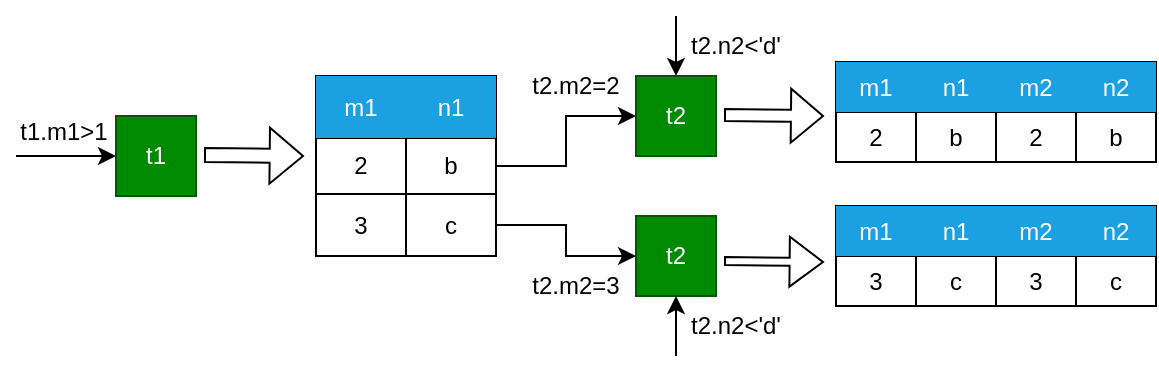 <mxfile version="20.7.4" type="github" pages="7">
  <diagram id="kP-5cvlrTHaxsTImiW3Y" name="连接查询">
    <mxGraphModel dx="794" dy="438" grid="1" gridSize="10" guides="1" tooltips="1" connect="1" arrows="1" fold="1" page="1" pageScale="1" pageWidth="1169" pageHeight="827" math="0" shadow="0">
      <root>
        <mxCell id="0" />
        <mxCell id="1" parent="0" />
        <mxCell id="dnsrUVqm7o-Qzcl6kPEJ-1" value="t1" style="rounded=0;whiteSpace=wrap;html=1;fillColor=#008a00;fontColor=#ffffff;strokeColor=#005700;" parent="1" vertex="1">
          <mxGeometry x="100" y="180" width="40" height="40" as="geometry" />
        </mxCell>
        <mxCell id="dnsrUVqm7o-Qzcl6kPEJ-2" value="" style="shape=flexArrow;endArrow=classic;html=1;rounded=0;width=7;endSize=5.22;" parent="1" edge="1">
          <mxGeometry width="50" height="50" relative="1" as="geometry">
            <mxPoint x="144" y="199.5" as="sourcePoint" />
            <mxPoint x="194" y="200" as="targetPoint" />
          </mxGeometry>
        </mxCell>
        <mxCell id="dnsrUVqm7o-Qzcl6kPEJ-3" value="" style="shape=table;html=1;whiteSpace=wrap;startSize=0;container=1;collapsible=0;childLayout=tableLayout;fillColor=none;" parent="1" vertex="1">
          <mxGeometry x="200" y="160" width="90" height="90" as="geometry" />
        </mxCell>
        <mxCell id="dnsrUVqm7o-Qzcl6kPEJ-4" value="" style="shape=tableRow;horizontal=0;startSize=0;swimlaneHead=0;swimlaneBody=0;top=0;left=0;bottom=0;right=0;collapsible=0;dropTarget=0;fillColor=none;points=[[0,0.5],[1,0.5]];portConstraint=eastwest;" parent="dnsrUVqm7o-Qzcl6kPEJ-3" vertex="1">
          <mxGeometry width="90" height="31" as="geometry" />
        </mxCell>
        <mxCell id="dnsrUVqm7o-Qzcl6kPEJ-5" value="m1" style="shape=partialRectangle;html=1;whiteSpace=wrap;connectable=0;fillColor=#1ba1e2;top=0;left=0;bottom=0;right=0;overflow=hidden;fontColor=#ffffff;strokeColor=#006EAF;" parent="dnsrUVqm7o-Qzcl6kPEJ-4" vertex="1">
          <mxGeometry width="45" height="31" as="geometry">
            <mxRectangle width="45" height="31" as="alternateBounds" />
          </mxGeometry>
        </mxCell>
        <mxCell id="dnsrUVqm7o-Qzcl6kPEJ-6" value="n1" style="shape=partialRectangle;html=1;whiteSpace=wrap;connectable=0;top=0;left=0;bottom=0;right=0;overflow=hidden;fillColor=#1ba1e2;fontColor=#ffffff;strokeColor=#006EAF;" parent="dnsrUVqm7o-Qzcl6kPEJ-4" vertex="1">
          <mxGeometry x="45" width="45" height="31" as="geometry">
            <mxRectangle width="45" height="31" as="alternateBounds" />
          </mxGeometry>
        </mxCell>
        <mxCell id="dnsrUVqm7o-Qzcl6kPEJ-8" value="" style="shape=tableRow;horizontal=0;startSize=0;swimlaneHead=0;swimlaneBody=0;top=0;left=0;bottom=0;right=0;collapsible=0;dropTarget=0;fillColor=none;points=[[0,0.5],[1,0.5]];portConstraint=eastwest;" parent="dnsrUVqm7o-Qzcl6kPEJ-3" vertex="1">
          <mxGeometry y="31" width="90" height="28" as="geometry" />
        </mxCell>
        <mxCell id="dnsrUVqm7o-Qzcl6kPEJ-9" value="2" style="shape=partialRectangle;html=1;whiteSpace=wrap;connectable=0;fillColor=none;top=0;left=0;bottom=0;right=0;overflow=hidden;" parent="dnsrUVqm7o-Qzcl6kPEJ-8" vertex="1">
          <mxGeometry width="45" height="28" as="geometry">
            <mxRectangle width="45" height="28" as="alternateBounds" />
          </mxGeometry>
        </mxCell>
        <mxCell id="dnsrUVqm7o-Qzcl6kPEJ-10" value="b" style="shape=partialRectangle;html=1;whiteSpace=wrap;connectable=0;fillColor=none;top=0;left=0;bottom=0;right=0;overflow=hidden;" parent="dnsrUVqm7o-Qzcl6kPEJ-8" vertex="1">
          <mxGeometry x="45" width="45" height="28" as="geometry">
            <mxRectangle width="45" height="28" as="alternateBounds" />
          </mxGeometry>
        </mxCell>
        <mxCell id="dnsrUVqm7o-Qzcl6kPEJ-12" value="" style="shape=tableRow;horizontal=0;startSize=0;swimlaneHead=0;swimlaneBody=0;top=0;left=0;bottom=0;right=0;collapsible=0;dropTarget=0;fillColor=none;points=[[0,0.5],[1,0.5]];portConstraint=eastwest;" parent="dnsrUVqm7o-Qzcl6kPEJ-3" vertex="1">
          <mxGeometry y="59" width="90" height="31" as="geometry" />
        </mxCell>
        <mxCell id="dnsrUVqm7o-Qzcl6kPEJ-13" value="3" style="shape=partialRectangle;html=1;whiteSpace=wrap;connectable=0;fillColor=none;top=0;left=0;bottom=0;right=0;overflow=hidden;" parent="dnsrUVqm7o-Qzcl6kPEJ-12" vertex="1">
          <mxGeometry width="45" height="31" as="geometry">
            <mxRectangle width="45" height="31" as="alternateBounds" />
          </mxGeometry>
        </mxCell>
        <mxCell id="dnsrUVqm7o-Qzcl6kPEJ-14" value="c" style="shape=partialRectangle;html=1;whiteSpace=wrap;connectable=0;fillColor=none;top=0;left=0;bottom=0;right=0;overflow=hidden;" parent="dnsrUVqm7o-Qzcl6kPEJ-12" vertex="1">
          <mxGeometry x="45" width="45" height="31" as="geometry">
            <mxRectangle width="45" height="31" as="alternateBounds" />
          </mxGeometry>
        </mxCell>
        <mxCell id="dnsrUVqm7o-Qzcl6kPEJ-30" value="" style="endArrow=classic;html=1;rounded=0;" parent="1" edge="1">
          <mxGeometry width="50" height="50" relative="1" as="geometry">
            <mxPoint x="50" y="200" as="sourcePoint" />
            <mxPoint x="100" y="200" as="targetPoint" />
          </mxGeometry>
        </mxCell>
        <mxCell id="dnsrUVqm7o-Qzcl6kPEJ-31" value="t1.m1&amp;gt;1" style="text;html=1;strokeColor=none;fillColor=none;align=center;verticalAlign=middle;whiteSpace=wrap;rounded=0;" parent="1" vertex="1">
          <mxGeometry x="44" y="173" width="60" height="30" as="geometry" />
        </mxCell>
        <mxCell id="dnsrUVqm7o-Qzcl6kPEJ-32" value="t2" style="rounded=0;whiteSpace=wrap;html=1;fillColor=#008a00;fontColor=#ffffff;strokeColor=#005700;" parent="1" vertex="1">
          <mxGeometry x="360" y="160" width="40" height="40" as="geometry" />
        </mxCell>
        <mxCell id="dnsrUVqm7o-Qzcl6kPEJ-33" value="t2" style="rounded=0;whiteSpace=wrap;html=1;fillColor=#008a00;fontColor=#ffffff;strokeColor=#005700;" parent="1" vertex="1">
          <mxGeometry x="360" y="230" width="40" height="40" as="geometry" />
        </mxCell>
        <mxCell id="dnsrUVqm7o-Qzcl6kPEJ-36" value="" style="shape=flexArrow;endArrow=classic;html=1;rounded=0;width=6;endSize=5.01;" parent="1" edge="1">
          <mxGeometry width="50" height="50" relative="1" as="geometry">
            <mxPoint x="404" y="179.5" as="sourcePoint" />
            <mxPoint x="454" y="180" as="targetPoint" />
          </mxGeometry>
        </mxCell>
        <mxCell id="dnsrUVqm7o-Qzcl6kPEJ-37" value="" style="shape=flexArrow;endArrow=classic;html=1;rounded=0;width=4;endSize=5.23;" parent="1" edge="1">
          <mxGeometry width="50" height="50" relative="1" as="geometry">
            <mxPoint x="404" y="252.5" as="sourcePoint" />
            <mxPoint x="454" y="253" as="targetPoint" />
          </mxGeometry>
        </mxCell>
        <mxCell id="dnsrUVqm7o-Qzcl6kPEJ-38" value="" style="edgeStyle=elbowEdgeStyle;elbow=horizontal;endArrow=classic;html=1;rounded=0;exitX=1;exitY=0.5;exitDx=0;exitDy=0;entryX=0;entryY=0.5;entryDx=0;entryDy=0;" parent="1" source="dnsrUVqm7o-Qzcl6kPEJ-8" target="dnsrUVqm7o-Qzcl6kPEJ-32" edge="1">
          <mxGeometry width="50" height="50" relative="1" as="geometry">
            <mxPoint x="210" y="240" as="sourcePoint" />
            <mxPoint x="330" y="180" as="targetPoint" />
          </mxGeometry>
        </mxCell>
        <mxCell id="dnsrUVqm7o-Qzcl6kPEJ-39" value="" style="edgeStyle=elbowEdgeStyle;elbow=horizontal;endArrow=classic;html=1;rounded=0;entryX=0;entryY=0.5;entryDx=0;entryDy=0;exitX=1;exitY=0.5;exitDx=0;exitDy=0;" parent="1" source="dnsrUVqm7o-Qzcl6kPEJ-12" target="dnsrUVqm7o-Qzcl6kPEJ-33" edge="1">
          <mxGeometry width="50" height="50" relative="1" as="geometry">
            <mxPoint x="380" y="250" as="sourcePoint" />
            <mxPoint x="430" y="200" as="targetPoint" />
          </mxGeometry>
        </mxCell>
        <mxCell id="dnsrUVqm7o-Qzcl6kPEJ-40" value="t2.m2=2" style="text;html=1;strokeColor=none;fillColor=none;align=center;verticalAlign=middle;whiteSpace=wrap;rounded=0;" parent="1" vertex="1">
          <mxGeometry x="300" y="150" width="60" height="30" as="geometry" />
        </mxCell>
        <mxCell id="dnsrUVqm7o-Qzcl6kPEJ-41" value="t2.m2=3" style="text;html=1;strokeColor=none;fillColor=none;align=center;verticalAlign=middle;whiteSpace=wrap;rounded=0;" parent="1" vertex="1">
          <mxGeometry x="300" y="250" width="60" height="30" as="geometry" />
        </mxCell>
        <mxCell id="dnsrUVqm7o-Qzcl6kPEJ-42" value="t2.n2&amp;lt;&#39;d&#39;" style="text;html=1;strokeColor=none;fillColor=none;align=center;verticalAlign=middle;whiteSpace=wrap;rounded=0;" parent="1" vertex="1">
          <mxGeometry x="380" y="130" width="60" height="30" as="geometry" />
        </mxCell>
        <mxCell id="dnsrUVqm7o-Qzcl6kPEJ-43" value="t2.n2&amp;lt;&#39;d&#39;" style="text;html=1;strokeColor=none;fillColor=none;align=center;verticalAlign=middle;whiteSpace=wrap;rounded=0;" parent="1" vertex="1">
          <mxGeometry x="380" y="270" width="60" height="30" as="geometry" />
        </mxCell>
        <mxCell id="dnsrUVqm7o-Qzcl6kPEJ-44" value="" style="endArrow=classic;html=1;rounded=0;exitX=0;exitY=0;exitDx=0;exitDy=0;entryX=0.5;entryY=0;entryDx=0;entryDy=0;" parent="1" source="dnsrUVqm7o-Qzcl6kPEJ-42" target="dnsrUVqm7o-Qzcl6kPEJ-32" edge="1">
          <mxGeometry width="50" height="50" relative="1" as="geometry">
            <mxPoint x="380" y="250" as="sourcePoint" />
            <mxPoint x="430" y="200" as="targetPoint" />
          </mxGeometry>
        </mxCell>
        <mxCell id="dnsrUVqm7o-Qzcl6kPEJ-45" value="" style="endArrow=classic;html=1;rounded=0;entryX=0.5;entryY=1;entryDx=0;entryDy=0;" parent="1" target="dnsrUVqm7o-Qzcl6kPEJ-33" edge="1">
          <mxGeometry width="50" height="50" relative="1" as="geometry">
            <mxPoint x="380" y="300" as="sourcePoint" />
            <mxPoint x="430" y="200" as="targetPoint" />
          </mxGeometry>
        </mxCell>
        <mxCell id="dnsrUVqm7o-Qzcl6kPEJ-46" value="" style="shape=table;html=1;whiteSpace=wrap;startSize=0;container=1;collapsible=0;childLayout=tableLayout;" parent="1" vertex="1">
          <mxGeometry x="460" y="153" width="160" height="50" as="geometry" />
        </mxCell>
        <mxCell id="dnsrUVqm7o-Qzcl6kPEJ-47" value="" style="shape=tableRow;horizontal=0;startSize=0;swimlaneHead=0;swimlaneBody=0;top=0;left=0;bottom=0;right=0;collapsible=0;dropTarget=0;fillColor=none;points=[[0,0.5],[1,0.5]];portConstraint=eastwest;" parent="dnsrUVqm7o-Qzcl6kPEJ-46" vertex="1">
          <mxGeometry width="160" height="25" as="geometry" />
        </mxCell>
        <mxCell id="dnsrUVqm7o-Qzcl6kPEJ-48" value="m1" style="shape=partialRectangle;html=1;whiteSpace=wrap;connectable=0;fillColor=#1ba1e2;top=0;left=0;bottom=0;right=0;overflow=hidden;fontColor=#ffffff;strokeColor=#006EAF;" parent="dnsrUVqm7o-Qzcl6kPEJ-47" vertex="1">
          <mxGeometry width="40" height="25" as="geometry">
            <mxRectangle width="40" height="25" as="alternateBounds" />
          </mxGeometry>
        </mxCell>
        <mxCell id="dnsrUVqm7o-Qzcl6kPEJ-49" value="n1" style="shape=partialRectangle;html=1;whiteSpace=wrap;connectable=0;fillColor=#1ba1e2;top=0;left=0;bottom=0;right=0;overflow=hidden;fontColor=#ffffff;strokeColor=#006EAF;" parent="dnsrUVqm7o-Qzcl6kPEJ-47" vertex="1">
          <mxGeometry x="40" width="40" height="25" as="geometry">
            <mxRectangle width="40" height="25" as="alternateBounds" />
          </mxGeometry>
        </mxCell>
        <mxCell id="dnsrUVqm7o-Qzcl6kPEJ-50" value="m2" style="shape=partialRectangle;html=1;whiteSpace=wrap;connectable=0;fillColor=#1ba1e2;top=0;left=0;bottom=0;right=0;overflow=hidden;fontColor=#ffffff;strokeColor=#006EAF;" parent="dnsrUVqm7o-Qzcl6kPEJ-47" vertex="1">
          <mxGeometry x="80" width="40" height="25" as="geometry">
            <mxRectangle width="40" height="25" as="alternateBounds" />
          </mxGeometry>
        </mxCell>
        <mxCell id="dnsrUVqm7o-Qzcl6kPEJ-63" value="n2" style="shape=partialRectangle;html=1;whiteSpace=wrap;connectable=0;fillColor=#1ba1e2;top=0;left=0;bottom=0;right=0;overflow=hidden;fontColor=#ffffff;strokeColor=#006EAF;" parent="dnsrUVqm7o-Qzcl6kPEJ-47" vertex="1">
          <mxGeometry x="120" width="40" height="25" as="geometry">
            <mxRectangle width="40" height="25" as="alternateBounds" />
          </mxGeometry>
        </mxCell>
        <mxCell id="dnsrUVqm7o-Qzcl6kPEJ-51" value="" style="shape=tableRow;horizontal=0;startSize=0;swimlaneHead=0;swimlaneBody=0;top=0;left=0;bottom=0;right=0;collapsible=0;dropTarget=0;fillColor=none;points=[[0,0.5],[1,0.5]];portConstraint=eastwest;" parent="dnsrUVqm7o-Qzcl6kPEJ-46" vertex="1">
          <mxGeometry y="25" width="160" height="25" as="geometry" />
        </mxCell>
        <mxCell id="dnsrUVqm7o-Qzcl6kPEJ-52" value="2" style="shape=partialRectangle;html=1;whiteSpace=wrap;connectable=0;fillColor=none;top=0;left=0;bottom=0;right=0;overflow=hidden;" parent="dnsrUVqm7o-Qzcl6kPEJ-51" vertex="1">
          <mxGeometry width="40" height="25" as="geometry">
            <mxRectangle width="40" height="25" as="alternateBounds" />
          </mxGeometry>
        </mxCell>
        <mxCell id="dnsrUVqm7o-Qzcl6kPEJ-53" value="b" style="shape=partialRectangle;html=1;whiteSpace=wrap;connectable=0;fillColor=none;top=0;left=0;bottom=0;right=0;overflow=hidden;" parent="dnsrUVqm7o-Qzcl6kPEJ-51" vertex="1">
          <mxGeometry x="40" width="40" height="25" as="geometry">
            <mxRectangle width="40" height="25" as="alternateBounds" />
          </mxGeometry>
        </mxCell>
        <mxCell id="dnsrUVqm7o-Qzcl6kPEJ-54" value="2" style="shape=partialRectangle;html=1;whiteSpace=wrap;connectable=0;fillColor=none;top=0;left=0;bottom=0;right=0;overflow=hidden;" parent="dnsrUVqm7o-Qzcl6kPEJ-51" vertex="1">
          <mxGeometry x="80" width="40" height="25" as="geometry">
            <mxRectangle width="40" height="25" as="alternateBounds" />
          </mxGeometry>
        </mxCell>
        <mxCell id="dnsrUVqm7o-Qzcl6kPEJ-64" value="b" style="shape=partialRectangle;html=1;whiteSpace=wrap;connectable=0;fillColor=none;top=0;left=0;bottom=0;right=0;overflow=hidden;" parent="dnsrUVqm7o-Qzcl6kPEJ-51" vertex="1">
          <mxGeometry x="120" width="40" height="25" as="geometry">
            <mxRectangle width="40" height="25" as="alternateBounds" />
          </mxGeometry>
        </mxCell>
        <mxCell id="dnsrUVqm7o-Qzcl6kPEJ-65" value="" style="shape=table;html=1;whiteSpace=wrap;startSize=0;container=1;collapsible=0;childLayout=tableLayout;" parent="1" vertex="1">
          <mxGeometry x="460" y="225" width="160" height="50" as="geometry" />
        </mxCell>
        <mxCell id="dnsrUVqm7o-Qzcl6kPEJ-66" value="" style="shape=tableRow;horizontal=0;startSize=0;swimlaneHead=0;swimlaneBody=0;top=0;left=0;bottom=0;right=0;collapsible=0;dropTarget=0;fillColor=none;points=[[0,0.5],[1,0.5]];portConstraint=eastwest;" parent="dnsrUVqm7o-Qzcl6kPEJ-65" vertex="1">
          <mxGeometry width="160" height="25" as="geometry" />
        </mxCell>
        <mxCell id="dnsrUVqm7o-Qzcl6kPEJ-67" value="m1" style="shape=partialRectangle;html=1;whiteSpace=wrap;connectable=0;fillColor=#1ba1e2;top=0;left=0;bottom=0;right=0;overflow=hidden;fontColor=#ffffff;strokeColor=#006EAF;" parent="dnsrUVqm7o-Qzcl6kPEJ-66" vertex="1">
          <mxGeometry width="40" height="25" as="geometry">
            <mxRectangle width="40" height="25" as="alternateBounds" />
          </mxGeometry>
        </mxCell>
        <mxCell id="dnsrUVqm7o-Qzcl6kPEJ-68" value="n1" style="shape=partialRectangle;html=1;whiteSpace=wrap;connectable=0;fillColor=#1ba1e2;top=0;left=0;bottom=0;right=0;overflow=hidden;fontColor=#ffffff;strokeColor=#006EAF;" parent="dnsrUVqm7o-Qzcl6kPEJ-66" vertex="1">
          <mxGeometry x="40" width="40" height="25" as="geometry">
            <mxRectangle width="40" height="25" as="alternateBounds" />
          </mxGeometry>
        </mxCell>
        <mxCell id="dnsrUVqm7o-Qzcl6kPEJ-69" value="m2" style="shape=partialRectangle;html=1;whiteSpace=wrap;connectable=0;fillColor=#1ba1e2;top=0;left=0;bottom=0;right=0;overflow=hidden;fontColor=#ffffff;strokeColor=#006EAF;" parent="dnsrUVqm7o-Qzcl6kPEJ-66" vertex="1">
          <mxGeometry x="80" width="40" height="25" as="geometry">
            <mxRectangle width="40" height="25" as="alternateBounds" />
          </mxGeometry>
        </mxCell>
        <mxCell id="dnsrUVqm7o-Qzcl6kPEJ-70" value="n2" style="shape=partialRectangle;html=1;whiteSpace=wrap;connectable=0;fillColor=#1ba1e2;top=0;left=0;bottom=0;right=0;overflow=hidden;fontColor=#ffffff;strokeColor=#006EAF;" parent="dnsrUVqm7o-Qzcl6kPEJ-66" vertex="1">
          <mxGeometry x="120" width="40" height="25" as="geometry">
            <mxRectangle width="40" height="25" as="alternateBounds" />
          </mxGeometry>
        </mxCell>
        <mxCell id="dnsrUVqm7o-Qzcl6kPEJ-71" value="" style="shape=tableRow;horizontal=0;startSize=0;swimlaneHead=0;swimlaneBody=0;top=0;left=0;bottom=0;right=0;collapsible=0;dropTarget=0;fillColor=none;points=[[0,0.5],[1,0.5]];portConstraint=eastwest;" parent="dnsrUVqm7o-Qzcl6kPEJ-65" vertex="1">
          <mxGeometry y="25" width="160" height="25" as="geometry" />
        </mxCell>
        <mxCell id="dnsrUVqm7o-Qzcl6kPEJ-72" value="3" style="shape=partialRectangle;html=1;whiteSpace=wrap;connectable=0;fillColor=none;top=0;left=0;bottom=0;right=0;overflow=hidden;" parent="dnsrUVqm7o-Qzcl6kPEJ-71" vertex="1">
          <mxGeometry width="40" height="25" as="geometry">
            <mxRectangle width="40" height="25" as="alternateBounds" />
          </mxGeometry>
        </mxCell>
        <mxCell id="dnsrUVqm7o-Qzcl6kPEJ-73" value="c" style="shape=partialRectangle;html=1;whiteSpace=wrap;connectable=0;fillColor=none;top=0;left=0;bottom=0;right=0;overflow=hidden;" parent="dnsrUVqm7o-Qzcl6kPEJ-71" vertex="1">
          <mxGeometry x="40" width="40" height="25" as="geometry">
            <mxRectangle width="40" height="25" as="alternateBounds" />
          </mxGeometry>
        </mxCell>
        <mxCell id="dnsrUVqm7o-Qzcl6kPEJ-74" value="3" style="shape=partialRectangle;html=1;whiteSpace=wrap;connectable=0;fillColor=none;top=0;left=0;bottom=0;right=0;overflow=hidden;" parent="dnsrUVqm7o-Qzcl6kPEJ-71" vertex="1">
          <mxGeometry x="80" width="40" height="25" as="geometry">
            <mxRectangle width="40" height="25" as="alternateBounds" />
          </mxGeometry>
        </mxCell>
        <mxCell id="dnsrUVqm7o-Qzcl6kPEJ-75" value="c" style="shape=partialRectangle;html=1;whiteSpace=wrap;connectable=0;fillColor=none;top=0;left=0;bottom=0;right=0;overflow=hidden;" parent="dnsrUVqm7o-Qzcl6kPEJ-71" vertex="1">
          <mxGeometry x="120" width="40" height="25" as="geometry">
            <mxRectangle width="40" height="25" as="alternateBounds" />
          </mxGeometry>
        </mxCell>
      </root>
    </mxGraphModel>
  </diagram>
  <diagram id="zWVUpctFXTkOI2vH6CT5" name="嵌套循环连接">
    <mxGraphModel dx="782" dy="436" grid="1" gridSize="10" guides="1" tooltips="1" connect="1" arrows="1" fold="1" page="1" pageScale="1" pageWidth="1169" pageHeight="827" math="0" shadow="0">
      <root>
        <mxCell id="0" />
        <mxCell id="1" parent="0" />
        <mxCell id="8NCUQBvH92INIe8Q5CgT-1" value="驱动表" style="rounded=0;whiteSpace=wrap;html=1;fillColor=#008a00;fontColor=#ffffff;strokeColor=#005700;" parent="1" vertex="1">
          <mxGeometry x="100" y="180" width="40" height="40" as="geometry" />
        </mxCell>
        <mxCell id="8NCUQBvH92INIe8Q5CgT-2" value="" style="shape=flexArrow;endArrow=classic;html=1;rounded=0;width=11;endSize=5.44;" parent="1" edge="1">
          <mxGeometry width="50" height="50" relative="1" as="geometry">
            <mxPoint x="150" y="199.5" as="sourcePoint" />
            <mxPoint x="210" y="199.5" as="targetPoint" />
          </mxGeometry>
        </mxCell>
        <mxCell id="8NCUQBvH92INIe8Q5CgT-3" value="" style="shape=table;html=1;whiteSpace=wrap;startSize=0;container=1;collapsible=0;childLayout=tableLayout;" parent="1" vertex="1">
          <mxGeometry x="220" y="164" width="50" height="27" as="geometry" />
        </mxCell>
        <mxCell id="8NCUQBvH92INIe8Q5CgT-4" value="" style="shape=tableRow;horizontal=0;startSize=0;swimlaneHead=0;swimlaneBody=0;top=0;left=0;bottom=0;right=0;collapsible=0;dropTarget=0;fillColor=none;points=[[0,0.5],[1,0.5]];portConstraint=eastwest;" parent="8NCUQBvH92INIe8Q5CgT-3" vertex="1">
          <mxGeometry width="50" height="13" as="geometry" />
        </mxCell>
        <mxCell id="8NCUQBvH92INIe8Q5CgT-5" value="" style="shape=partialRectangle;html=1;whiteSpace=wrap;connectable=0;fillColor=none;top=0;left=0;bottom=0;right=0;overflow=hidden;" parent="8NCUQBvH92INIe8Q5CgT-4" vertex="1">
          <mxGeometry width="25" height="13" as="geometry">
            <mxRectangle width="25" height="13" as="alternateBounds" />
          </mxGeometry>
        </mxCell>
        <mxCell id="8NCUQBvH92INIe8Q5CgT-6" value="" style="shape=partialRectangle;html=1;whiteSpace=wrap;connectable=0;fillColor=none;top=0;left=0;bottom=0;right=0;overflow=hidden;" parent="8NCUQBvH92INIe8Q5CgT-4" vertex="1">
          <mxGeometry x="25" width="25" height="13" as="geometry">
            <mxRectangle width="25" height="13" as="alternateBounds" />
          </mxGeometry>
        </mxCell>
        <mxCell id="8NCUQBvH92INIe8Q5CgT-8" value="" style="shape=tableRow;horizontal=0;startSize=0;swimlaneHead=0;swimlaneBody=0;top=0;left=0;bottom=0;right=0;collapsible=0;dropTarget=0;fillColor=none;points=[[0,0.5],[1,0.5]];portConstraint=eastwest;" parent="8NCUQBvH92INIe8Q5CgT-3" vertex="1">
          <mxGeometry y="13" width="50" height="14" as="geometry" />
        </mxCell>
        <mxCell id="8NCUQBvH92INIe8Q5CgT-9" value="" style="shape=partialRectangle;html=1;whiteSpace=wrap;connectable=0;fillColor=none;top=0;left=0;bottom=0;right=0;overflow=hidden;" parent="8NCUQBvH92INIe8Q5CgT-8" vertex="1">
          <mxGeometry width="25" height="14" as="geometry">
            <mxRectangle width="25" height="14" as="alternateBounds" />
          </mxGeometry>
        </mxCell>
        <mxCell id="8NCUQBvH92INIe8Q5CgT-10" value="" style="shape=partialRectangle;html=1;whiteSpace=wrap;connectable=0;fillColor=none;top=0;left=0;bottom=0;right=0;overflow=hidden;" parent="8NCUQBvH92INIe8Q5CgT-8" vertex="1">
          <mxGeometry x="25" width="25" height="14" as="geometry">
            <mxRectangle width="25" height="14" as="alternateBounds" />
          </mxGeometry>
        </mxCell>
        <mxCell id="8NCUQBvH92INIe8Q5CgT-16" value="" style="shape=table;html=1;whiteSpace=wrap;startSize=0;container=1;collapsible=0;childLayout=tableLayout;" parent="1" vertex="1">
          <mxGeometry x="220" y="210" width="50" height="27" as="geometry" />
        </mxCell>
        <mxCell id="8NCUQBvH92INIe8Q5CgT-17" value="" style="shape=tableRow;horizontal=0;startSize=0;swimlaneHead=0;swimlaneBody=0;top=0;left=0;bottom=0;right=0;collapsible=0;dropTarget=0;fillColor=none;points=[[0,0.5],[1,0.5]];portConstraint=eastwest;" parent="8NCUQBvH92INIe8Q5CgT-16" vertex="1">
          <mxGeometry width="50" height="13" as="geometry" />
        </mxCell>
        <mxCell id="8NCUQBvH92INIe8Q5CgT-18" value="" style="shape=partialRectangle;html=1;whiteSpace=wrap;connectable=0;fillColor=none;top=0;left=0;bottom=0;right=0;overflow=hidden;" parent="8NCUQBvH92INIe8Q5CgT-17" vertex="1">
          <mxGeometry width="25" height="13" as="geometry">
            <mxRectangle width="25" height="13" as="alternateBounds" />
          </mxGeometry>
        </mxCell>
        <mxCell id="8NCUQBvH92INIe8Q5CgT-19" value="" style="shape=partialRectangle;html=1;whiteSpace=wrap;connectable=0;fillColor=none;top=0;left=0;bottom=0;right=0;overflow=hidden;" parent="8NCUQBvH92INIe8Q5CgT-17" vertex="1">
          <mxGeometry x="25" width="25" height="13" as="geometry">
            <mxRectangle width="25" height="13" as="alternateBounds" />
          </mxGeometry>
        </mxCell>
        <mxCell id="8NCUQBvH92INIe8Q5CgT-20" value="" style="shape=tableRow;horizontal=0;startSize=0;swimlaneHead=0;swimlaneBody=0;top=0;left=0;bottom=0;right=0;collapsible=0;dropTarget=0;fillColor=none;points=[[0,0.5],[1,0.5]];portConstraint=eastwest;" parent="8NCUQBvH92INIe8Q5CgT-16" vertex="1">
          <mxGeometry y="13" width="50" height="14" as="geometry" />
        </mxCell>
        <mxCell id="8NCUQBvH92INIe8Q5CgT-21" value="" style="shape=partialRectangle;html=1;whiteSpace=wrap;connectable=0;fillColor=none;top=0;left=0;bottom=0;right=0;overflow=hidden;" parent="8NCUQBvH92INIe8Q5CgT-20" vertex="1">
          <mxGeometry width="25" height="14" as="geometry">
            <mxRectangle width="25" height="14" as="alternateBounds" />
          </mxGeometry>
        </mxCell>
        <mxCell id="8NCUQBvH92INIe8Q5CgT-22" value="" style="shape=partialRectangle;html=1;whiteSpace=wrap;connectable=0;fillColor=none;top=0;left=0;bottom=0;right=0;overflow=hidden;" parent="8NCUQBvH92INIe8Q5CgT-20" vertex="1">
          <mxGeometry x="25" width="25" height="14" as="geometry">
            <mxRectangle width="25" height="14" as="alternateBounds" />
          </mxGeometry>
        </mxCell>
        <mxCell id="8NCUQBvH92INIe8Q5CgT-29" value="" style="group" parent="1" vertex="1" connectable="0">
          <mxGeometry x="216" y="180" width="114" height="80" as="geometry" />
        </mxCell>
        <mxCell id="8NCUQBvH92INIe8Q5CgT-26" value="" style="shape=waypoint;sketch=0;fillStyle=solid;size=6;pointerEvents=1;points=[];fillColor=none;resizable=0;rotatable=0;perimeter=centerPerimeter;snapToPoint=1;" parent="8NCUQBvH92INIe8Q5CgT-29" vertex="1">
          <mxGeometry width="40" height="40" as="geometry" />
        </mxCell>
        <mxCell id="8NCUQBvH92INIe8Q5CgT-27" value="" style="shape=waypoint;sketch=0;fillStyle=solid;size=6;pointerEvents=1;points=[];fillColor=none;resizable=0;rotatable=0;perimeter=centerPerimeter;snapToPoint=1;" parent="8NCUQBvH92INIe8Q5CgT-29" vertex="1">
          <mxGeometry x="8.571" width="40" height="40" as="geometry" />
        </mxCell>
        <mxCell id="8NCUQBvH92INIe8Q5CgT-28" value="" style="shape=waypoint;sketch=0;fillStyle=solid;size=6;pointerEvents=1;points=[];fillColor=none;resizable=0;rotatable=0;perimeter=centerPerimeter;snapToPoint=1;" parent="8NCUQBvH92INIe8Q5CgT-29" vertex="1">
          <mxGeometry x="17.143" width="40" height="40" as="geometry" />
        </mxCell>
        <mxCell id="8NCUQBvH92INIe8Q5CgT-30" value="被驱动表" style="rounded=0;whiteSpace=wrap;html=1;fillColor=#008a00;fontColor=#ffffff;strokeColor=#005700;" parent="1" vertex="1">
          <mxGeometry x="380" y="91" width="50" height="40" as="geometry" />
        </mxCell>
        <mxCell id="8NCUQBvH92INIe8Q5CgT-31" value="被驱动表" style="rounded=0;whiteSpace=wrap;html=1;fillColor=#008a00;fontColor=#ffffff;strokeColor=#005700;" parent="1" vertex="1">
          <mxGeometry x="380" y="151" width="50" height="40" as="geometry" />
        </mxCell>
        <mxCell id="8NCUQBvH92INIe8Q5CgT-32" value="被驱动表" style="rounded=0;whiteSpace=wrap;html=1;fillColor=#008a00;fontColor=#ffffff;strokeColor=#005700;" parent="1" vertex="1">
          <mxGeometry x="380" y="211" width="50" height="40" as="geometry" />
        </mxCell>
        <mxCell id="8NCUQBvH92INIe8Q5CgT-33" value="被驱动表" style="rounded=0;whiteSpace=wrap;html=1;fillColor=#008a00;fontColor=#ffffff;strokeColor=#005700;" parent="1" vertex="1">
          <mxGeometry x="380" y="271" width="50" height="40" as="geometry" />
        </mxCell>
        <mxCell id="8NCUQBvH92INIe8Q5CgT-34" value="" style="endArrow=classic;html=1;rounded=0;entryX=0;entryY=0.5;entryDx=0;entryDy=0;" parent="1" target="8NCUQBvH92INIe8Q5CgT-1" edge="1">
          <mxGeometry width="50" height="50" relative="1" as="geometry">
            <mxPoint x="50" y="200" as="sourcePoint" />
            <mxPoint x="60" y="191" as="targetPoint" />
          </mxGeometry>
        </mxCell>
        <mxCell id="8NCUQBvH92INIe8Q5CgT-35" value="驱动表&lt;br&gt;过滤条件" style="text;html=1;strokeColor=none;fillColor=none;align=center;verticalAlign=middle;whiteSpace=wrap;rounded=0;" parent="1" vertex="1">
          <mxGeometry x="40" y="170" width="60" height="30" as="geometry" />
        </mxCell>
        <mxCell id="8NCUQBvH92INIe8Q5CgT-36" value="最佳单&lt;br&gt;表访问" style="text;html=1;strokeColor=none;fillColor=none;align=center;verticalAlign=middle;whiteSpace=wrap;rounded=0;" parent="1" vertex="1">
          <mxGeometry x="140" y="161" width="60" height="30" as="geometry" />
        </mxCell>
        <mxCell id="8NCUQBvH92INIe8Q5CgT-38" value="" style="edgeStyle=elbowEdgeStyle;elbow=horizontal;endArrow=classic;html=1;rounded=0;entryX=0;entryY=0.5;entryDx=0;entryDy=0;exitX=1;exitY=0.5;exitDx=0;exitDy=0;" parent="1" source="8NCUQBvH92INIe8Q5CgT-4" target="8NCUQBvH92INIe8Q5CgT-30" edge="1">
          <mxGeometry width="50" height="50" relative="1" as="geometry">
            <mxPoint x="380" y="240" as="sourcePoint" />
            <mxPoint x="430" y="190" as="targetPoint" />
            <Array as="points">
              <mxPoint x="310" y="140" />
            </Array>
          </mxGeometry>
        </mxCell>
        <mxCell id="8NCUQBvH92INIe8Q5CgT-39" value="" style="edgeStyle=elbowEdgeStyle;elbow=horizontal;endArrow=classic;html=1;rounded=0;entryX=0;entryY=0.5;entryDx=0;entryDy=0;exitX=1;exitY=0.5;exitDx=0;exitDy=0;" parent="1" source="8NCUQBvH92INIe8Q5CgT-8" target="8NCUQBvH92INIe8Q5CgT-31" edge="1">
          <mxGeometry width="50" height="50" relative="1" as="geometry">
            <mxPoint x="300" y="190" as="sourcePoint" />
            <mxPoint x="430" y="190" as="targetPoint" />
            <Array as="points">
              <mxPoint x="320" y="180" />
            </Array>
          </mxGeometry>
        </mxCell>
        <mxCell id="8NCUQBvH92INIe8Q5CgT-40" value="" style="edgeStyle=elbowEdgeStyle;elbow=horizontal;endArrow=classic;html=1;rounded=0;exitX=1.013;exitY=-0.31;exitDx=0;exitDy=0;exitPerimeter=0;entryX=0;entryY=0.5;entryDx=0;entryDy=0;" parent="1" source="8NCUQBvH92INIe8Q5CgT-20" target="8NCUQBvH92INIe8Q5CgT-32" edge="1">
          <mxGeometry width="50" height="50" relative="1" as="geometry">
            <mxPoint x="290" y="220" as="sourcePoint" />
            <mxPoint x="430" y="190" as="targetPoint" />
            <Array as="points">
              <mxPoint x="320" y="220" />
            </Array>
          </mxGeometry>
        </mxCell>
        <mxCell id="8NCUQBvH92INIe8Q5CgT-41" value="" style="edgeStyle=elbowEdgeStyle;elbow=horizontal;endArrow=classic;html=1;rounded=0;exitX=1;exitY=0.5;exitDx=0;exitDy=0;entryX=0;entryY=0.5;entryDx=0;entryDy=0;" parent="1" source="8NCUQBvH92INIe8Q5CgT-20" target="8NCUQBvH92INIe8Q5CgT-33" edge="1">
          <mxGeometry width="50" height="50" relative="1" as="geometry">
            <mxPoint x="380" y="240" as="sourcePoint" />
            <mxPoint x="430" y="190" as="targetPoint" />
            <Array as="points">
              <mxPoint x="310" y="250" />
            </Array>
          </mxGeometry>
        </mxCell>
        <mxCell id="8NCUQBvH92INIe8Q5CgT-42" value="涉及两表过滤条件" style="text;html=1;strokeColor=none;fillColor=none;align=center;verticalAlign=middle;whiteSpace=wrap;rounded=0;" parent="1" vertex="1">
          <mxGeometry x="312" y="80" width="60" height="30" as="geometry" />
        </mxCell>
        <mxCell id="8NCUQBvH92INIe8Q5CgT-43" value="涉及两表过滤条件" style="text;html=1;strokeColor=none;fillColor=none;align=center;verticalAlign=middle;whiteSpace=wrap;rounded=0;" parent="1" vertex="1">
          <mxGeometry x="311" y="139" width="60" height="30" as="geometry" />
        </mxCell>
        <mxCell id="8NCUQBvH92INIe8Q5CgT-44" value="涉及两表过滤条件" style="text;html=1;strokeColor=none;fillColor=none;align=center;verticalAlign=middle;whiteSpace=wrap;rounded=0;" parent="1" vertex="1">
          <mxGeometry x="320" y="200" width="60" height="30" as="geometry" />
        </mxCell>
        <mxCell id="8NCUQBvH92INIe8Q5CgT-45" value="涉及两表过滤条件" style="text;html=1;strokeColor=none;fillColor=none;align=center;verticalAlign=middle;whiteSpace=wrap;rounded=0;" parent="1" vertex="1">
          <mxGeometry x="312" y="260" width="60" height="30" as="geometry" />
        </mxCell>
        <mxCell id="8NCUQBvH92INIe8Q5CgT-46" value="" style="shape=flexArrow;endArrow=classic;html=1;rounded=0;width=11;endSize=5.44;" parent="1" edge="1">
          <mxGeometry width="50" height="50" relative="1" as="geometry">
            <mxPoint x="440" y="110" as="sourcePoint" />
            <mxPoint x="500" y="110" as="targetPoint" />
          </mxGeometry>
        </mxCell>
        <mxCell id="8NCUQBvH92INIe8Q5CgT-47" value="" style="shape=flexArrow;endArrow=classic;html=1;rounded=0;width=11;endSize=5.44;" parent="1" edge="1">
          <mxGeometry width="50" height="50" relative="1" as="geometry">
            <mxPoint x="440" y="170.5" as="sourcePoint" />
            <mxPoint x="500" y="170.5" as="targetPoint" />
          </mxGeometry>
        </mxCell>
        <mxCell id="8NCUQBvH92INIe8Q5CgT-48" value="" style="shape=flexArrow;endArrow=classic;html=1;rounded=0;width=11;endSize=5.44;" parent="1" edge="1">
          <mxGeometry width="50" height="50" relative="1" as="geometry">
            <mxPoint x="440" y="230.5" as="sourcePoint" />
            <mxPoint x="500" y="230.5" as="targetPoint" />
          </mxGeometry>
        </mxCell>
        <mxCell id="8NCUQBvH92INIe8Q5CgT-49" value="" style="shape=flexArrow;endArrow=classic;html=1;rounded=0;width=11;endSize=5.44;" parent="1" edge="1">
          <mxGeometry width="50" height="50" relative="1" as="geometry">
            <mxPoint x="440" y="290" as="sourcePoint" />
            <mxPoint x="500" y="290" as="targetPoint" />
          </mxGeometry>
        </mxCell>
        <mxCell id="8NCUQBvH92INIe8Q5CgT-63" value="" style="shape=table;html=1;whiteSpace=wrap;startSize=0;container=1;collapsible=0;childLayout=tableLayout;" parent="1" vertex="1">
          <mxGeometry x="510" y="97.5" width="100" height="27" as="geometry" />
        </mxCell>
        <mxCell id="8NCUQBvH92INIe8Q5CgT-64" value="" style="shape=tableRow;horizontal=0;startSize=0;swimlaneHead=0;swimlaneBody=0;top=0;left=0;bottom=0;right=0;collapsible=0;dropTarget=0;fillColor=none;points=[[0,0.5],[1,0.5]];portConstraint=eastwest;" parent="8NCUQBvH92INIe8Q5CgT-63" vertex="1">
          <mxGeometry width="100" height="13" as="geometry" />
        </mxCell>
        <mxCell id="8NCUQBvH92INIe8Q5CgT-65" value="" style="shape=partialRectangle;html=1;whiteSpace=wrap;connectable=0;fillColor=none;top=0;left=0;bottom=0;right=0;overflow=hidden;" parent="8NCUQBvH92INIe8Q5CgT-64" vertex="1">
          <mxGeometry width="25" height="13" as="geometry">
            <mxRectangle width="25" height="13" as="alternateBounds" />
          </mxGeometry>
        </mxCell>
        <mxCell id="8NCUQBvH92INIe8Q5CgT-66" value="" style="shape=partialRectangle;html=1;whiteSpace=wrap;connectable=0;fillColor=none;top=0;left=0;bottom=0;right=0;overflow=hidden;" parent="8NCUQBvH92INIe8Q5CgT-64" vertex="1">
          <mxGeometry x="25" width="25" height="13" as="geometry">
            <mxRectangle width="25" height="13" as="alternateBounds" />
          </mxGeometry>
        </mxCell>
        <mxCell id="8NCUQBvH92INIe8Q5CgT-74" style="shape=partialRectangle;html=1;whiteSpace=wrap;connectable=0;fillColor=none;top=0;left=0;bottom=0;right=0;overflow=hidden;" parent="8NCUQBvH92INIe8Q5CgT-64" vertex="1">
          <mxGeometry x="50" width="25" height="13" as="geometry">
            <mxRectangle width="25" height="13" as="alternateBounds" />
          </mxGeometry>
        </mxCell>
        <mxCell id="8NCUQBvH92INIe8Q5CgT-72" style="shape=partialRectangle;html=1;whiteSpace=wrap;connectable=0;fillColor=none;top=0;left=0;bottom=0;right=0;overflow=hidden;" parent="8NCUQBvH92INIe8Q5CgT-64" vertex="1">
          <mxGeometry x="75" width="25" height="13" as="geometry">
            <mxRectangle width="25" height="13" as="alternateBounds" />
          </mxGeometry>
        </mxCell>
        <mxCell id="8NCUQBvH92INIe8Q5CgT-67" value="" style="shape=tableRow;horizontal=0;startSize=0;swimlaneHead=0;swimlaneBody=0;top=0;left=0;bottom=0;right=0;collapsible=0;dropTarget=0;fillColor=none;points=[[0,0.5],[1,0.5]];portConstraint=eastwest;" parent="8NCUQBvH92INIe8Q5CgT-63" vertex="1">
          <mxGeometry y="13" width="100" height="14" as="geometry" />
        </mxCell>
        <mxCell id="8NCUQBvH92INIe8Q5CgT-68" value="" style="shape=partialRectangle;html=1;whiteSpace=wrap;connectable=0;fillColor=none;top=0;left=0;bottom=0;right=0;overflow=hidden;" parent="8NCUQBvH92INIe8Q5CgT-67" vertex="1">
          <mxGeometry width="25" height="14" as="geometry">
            <mxRectangle width="25" height="14" as="alternateBounds" />
          </mxGeometry>
        </mxCell>
        <mxCell id="8NCUQBvH92INIe8Q5CgT-69" value="" style="shape=partialRectangle;html=1;whiteSpace=wrap;connectable=0;fillColor=none;top=0;left=0;bottom=0;right=0;overflow=hidden;" parent="8NCUQBvH92INIe8Q5CgT-67" vertex="1">
          <mxGeometry x="25" width="25" height="14" as="geometry">
            <mxRectangle width="25" height="14" as="alternateBounds" />
          </mxGeometry>
        </mxCell>
        <mxCell id="8NCUQBvH92INIe8Q5CgT-75" style="shape=partialRectangle;html=1;whiteSpace=wrap;connectable=0;fillColor=none;top=0;left=0;bottom=0;right=0;overflow=hidden;" parent="8NCUQBvH92INIe8Q5CgT-67" vertex="1">
          <mxGeometry x="50" width="25" height="14" as="geometry">
            <mxRectangle width="25" height="14" as="alternateBounds" />
          </mxGeometry>
        </mxCell>
        <mxCell id="8NCUQBvH92INIe8Q5CgT-73" style="shape=partialRectangle;html=1;whiteSpace=wrap;connectable=0;fillColor=none;top=0;left=0;bottom=0;right=0;overflow=hidden;" parent="8NCUQBvH92INIe8Q5CgT-67" vertex="1">
          <mxGeometry x="75" width="25" height="14" as="geometry">
            <mxRectangle width="25" height="14" as="alternateBounds" />
          </mxGeometry>
        </mxCell>
        <mxCell id="8NCUQBvH92INIe8Q5CgT-76" value="" style="shape=table;html=1;whiteSpace=wrap;startSize=0;container=1;collapsible=0;childLayout=tableLayout;" parent="1" vertex="1">
          <mxGeometry x="510" y="157.5" width="100" height="27" as="geometry" />
        </mxCell>
        <mxCell id="8NCUQBvH92INIe8Q5CgT-77" value="" style="shape=tableRow;horizontal=0;startSize=0;swimlaneHead=0;swimlaneBody=0;top=0;left=0;bottom=0;right=0;collapsible=0;dropTarget=0;fillColor=none;points=[[0,0.5],[1,0.5]];portConstraint=eastwest;" parent="8NCUQBvH92INIe8Q5CgT-76" vertex="1">
          <mxGeometry width="100" height="13" as="geometry" />
        </mxCell>
        <mxCell id="8NCUQBvH92INIe8Q5CgT-78" value="" style="shape=partialRectangle;html=1;whiteSpace=wrap;connectable=0;fillColor=none;top=0;left=0;bottom=0;right=0;overflow=hidden;" parent="8NCUQBvH92INIe8Q5CgT-77" vertex="1">
          <mxGeometry width="25" height="13" as="geometry">
            <mxRectangle width="25" height="13" as="alternateBounds" />
          </mxGeometry>
        </mxCell>
        <mxCell id="8NCUQBvH92INIe8Q5CgT-79" value="" style="shape=partialRectangle;html=1;whiteSpace=wrap;connectable=0;fillColor=none;top=0;left=0;bottom=0;right=0;overflow=hidden;" parent="8NCUQBvH92INIe8Q5CgT-77" vertex="1">
          <mxGeometry x="25" width="25" height="13" as="geometry">
            <mxRectangle width="25" height="13" as="alternateBounds" />
          </mxGeometry>
        </mxCell>
        <mxCell id="8NCUQBvH92INIe8Q5CgT-80" style="shape=partialRectangle;html=1;whiteSpace=wrap;connectable=0;fillColor=none;top=0;left=0;bottom=0;right=0;overflow=hidden;" parent="8NCUQBvH92INIe8Q5CgT-77" vertex="1">
          <mxGeometry x="50" width="25" height="13" as="geometry">
            <mxRectangle width="25" height="13" as="alternateBounds" />
          </mxGeometry>
        </mxCell>
        <mxCell id="8NCUQBvH92INIe8Q5CgT-81" style="shape=partialRectangle;html=1;whiteSpace=wrap;connectable=0;fillColor=none;top=0;left=0;bottom=0;right=0;overflow=hidden;" parent="8NCUQBvH92INIe8Q5CgT-77" vertex="1">
          <mxGeometry x="75" width="25" height="13" as="geometry">
            <mxRectangle width="25" height="13" as="alternateBounds" />
          </mxGeometry>
        </mxCell>
        <mxCell id="8NCUQBvH92INIe8Q5CgT-82" value="" style="shape=tableRow;horizontal=0;startSize=0;swimlaneHead=0;swimlaneBody=0;top=0;left=0;bottom=0;right=0;collapsible=0;dropTarget=0;fillColor=none;points=[[0,0.5],[1,0.5]];portConstraint=eastwest;" parent="8NCUQBvH92INIe8Q5CgT-76" vertex="1">
          <mxGeometry y="13" width="100" height="14" as="geometry" />
        </mxCell>
        <mxCell id="8NCUQBvH92INIe8Q5CgT-83" value="" style="shape=partialRectangle;html=1;whiteSpace=wrap;connectable=0;fillColor=none;top=0;left=0;bottom=0;right=0;overflow=hidden;" parent="8NCUQBvH92INIe8Q5CgT-82" vertex="1">
          <mxGeometry width="25" height="14" as="geometry">
            <mxRectangle width="25" height="14" as="alternateBounds" />
          </mxGeometry>
        </mxCell>
        <mxCell id="8NCUQBvH92INIe8Q5CgT-84" value="" style="shape=partialRectangle;html=1;whiteSpace=wrap;connectable=0;fillColor=none;top=0;left=0;bottom=0;right=0;overflow=hidden;" parent="8NCUQBvH92INIe8Q5CgT-82" vertex="1">
          <mxGeometry x="25" width="25" height="14" as="geometry">
            <mxRectangle width="25" height="14" as="alternateBounds" />
          </mxGeometry>
        </mxCell>
        <mxCell id="8NCUQBvH92INIe8Q5CgT-85" style="shape=partialRectangle;html=1;whiteSpace=wrap;connectable=0;fillColor=none;top=0;left=0;bottom=0;right=0;overflow=hidden;" parent="8NCUQBvH92INIe8Q5CgT-82" vertex="1">
          <mxGeometry x="50" width="25" height="14" as="geometry">
            <mxRectangle width="25" height="14" as="alternateBounds" />
          </mxGeometry>
        </mxCell>
        <mxCell id="8NCUQBvH92INIe8Q5CgT-86" style="shape=partialRectangle;html=1;whiteSpace=wrap;connectable=0;fillColor=none;top=0;left=0;bottom=0;right=0;overflow=hidden;" parent="8NCUQBvH92INIe8Q5CgT-82" vertex="1">
          <mxGeometry x="75" width="25" height="14" as="geometry">
            <mxRectangle width="25" height="14" as="alternateBounds" />
          </mxGeometry>
        </mxCell>
        <mxCell id="8NCUQBvH92INIe8Q5CgT-87" value="" style="shape=table;html=1;whiteSpace=wrap;startSize=0;container=1;collapsible=0;childLayout=tableLayout;" parent="1" vertex="1">
          <mxGeometry x="510" y="217.5" width="100" height="27" as="geometry" />
        </mxCell>
        <mxCell id="8NCUQBvH92INIe8Q5CgT-88" value="" style="shape=tableRow;horizontal=0;startSize=0;swimlaneHead=0;swimlaneBody=0;top=0;left=0;bottom=0;right=0;collapsible=0;dropTarget=0;fillColor=none;points=[[0,0.5],[1,0.5]];portConstraint=eastwest;" parent="8NCUQBvH92INIe8Q5CgT-87" vertex="1">
          <mxGeometry width="100" height="13" as="geometry" />
        </mxCell>
        <mxCell id="8NCUQBvH92INIe8Q5CgT-89" value="" style="shape=partialRectangle;html=1;whiteSpace=wrap;connectable=0;fillColor=none;top=0;left=0;bottom=0;right=0;overflow=hidden;" parent="8NCUQBvH92INIe8Q5CgT-88" vertex="1">
          <mxGeometry width="25" height="13" as="geometry">
            <mxRectangle width="25" height="13" as="alternateBounds" />
          </mxGeometry>
        </mxCell>
        <mxCell id="8NCUQBvH92INIe8Q5CgT-90" value="" style="shape=partialRectangle;html=1;whiteSpace=wrap;connectable=0;fillColor=none;top=0;left=0;bottom=0;right=0;overflow=hidden;" parent="8NCUQBvH92INIe8Q5CgT-88" vertex="1">
          <mxGeometry x="25" width="25" height="13" as="geometry">
            <mxRectangle width="25" height="13" as="alternateBounds" />
          </mxGeometry>
        </mxCell>
        <mxCell id="8NCUQBvH92INIe8Q5CgT-91" style="shape=partialRectangle;html=1;whiteSpace=wrap;connectable=0;fillColor=none;top=0;left=0;bottom=0;right=0;overflow=hidden;" parent="8NCUQBvH92INIe8Q5CgT-88" vertex="1">
          <mxGeometry x="50" width="25" height="13" as="geometry">
            <mxRectangle width="25" height="13" as="alternateBounds" />
          </mxGeometry>
        </mxCell>
        <mxCell id="8NCUQBvH92INIe8Q5CgT-92" style="shape=partialRectangle;html=1;whiteSpace=wrap;connectable=0;fillColor=none;top=0;left=0;bottom=0;right=0;overflow=hidden;" parent="8NCUQBvH92INIe8Q5CgT-88" vertex="1">
          <mxGeometry x="75" width="25" height="13" as="geometry">
            <mxRectangle width="25" height="13" as="alternateBounds" />
          </mxGeometry>
        </mxCell>
        <mxCell id="8NCUQBvH92INIe8Q5CgT-93" value="" style="shape=tableRow;horizontal=0;startSize=0;swimlaneHead=0;swimlaneBody=0;top=0;left=0;bottom=0;right=0;collapsible=0;dropTarget=0;fillColor=none;points=[[0,0.5],[1,0.5]];portConstraint=eastwest;" parent="8NCUQBvH92INIe8Q5CgT-87" vertex="1">
          <mxGeometry y="13" width="100" height="14" as="geometry" />
        </mxCell>
        <mxCell id="8NCUQBvH92INIe8Q5CgT-94" value="" style="shape=partialRectangle;html=1;whiteSpace=wrap;connectable=0;fillColor=none;top=0;left=0;bottom=0;right=0;overflow=hidden;" parent="8NCUQBvH92INIe8Q5CgT-93" vertex="1">
          <mxGeometry width="25" height="14" as="geometry">
            <mxRectangle width="25" height="14" as="alternateBounds" />
          </mxGeometry>
        </mxCell>
        <mxCell id="8NCUQBvH92INIe8Q5CgT-95" value="" style="shape=partialRectangle;html=1;whiteSpace=wrap;connectable=0;fillColor=none;top=0;left=0;bottom=0;right=0;overflow=hidden;" parent="8NCUQBvH92INIe8Q5CgT-93" vertex="1">
          <mxGeometry x="25" width="25" height="14" as="geometry">
            <mxRectangle width="25" height="14" as="alternateBounds" />
          </mxGeometry>
        </mxCell>
        <mxCell id="8NCUQBvH92INIe8Q5CgT-96" style="shape=partialRectangle;html=1;whiteSpace=wrap;connectable=0;fillColor=none;top=0;left=0;bottom=0;right=0;overflow=hidden;" parent="8NCUQBvH92INIe8Q5CgT-93" vertex="1">
          <mxGeometry x="50" width="25" height="14" as="geometry">
            <mxRectangle width="25" height="14" as="alternateBounds" />
          </mxGeometry>
        </mxCell>
        <mxCell id="8NCUQBvH92INIe8Q5CgT-97" style="shape=partialRectangle;html=1;whiteSpace=wrap;connectable=0;fillColor=none;top=0;left=0;bottom=0;right=0;overflow=hidden;" parent="8NCUQBvH92INIe8Q5CgT-93" vertex="1">
          <mxGeometry x="75" width="25" height="14" as="geometry">
            <mxRectangle width="25" height="14" as="alternateBounds" />
          </mxGeometry>
        </mxCell>
        <mxCell id="8NCUQBvH92INIe8Q5CgT-98" value="" style="shape=table;html=1;whiteSpace=wrap;startSize=0;container=1;collapsible=0;childLayout=tableLayout;" parent="1" vertex="1">
          <mxGeometry x="510" y="277.5" width="100" height="27" as="geometry" />
        </mxCell>
        <mxCell id="8NCUQBvH92INIe8Q5CgT-99" value="" style="shape=tableRow;horizontal=0;startSize=0;swimlaneHead=0;swimlaneBody=0;top=0;left=0;bottom=0;right=0;collapsible=0;dropTarget=0;fillColor=none;points=[[0,0.5],[1,0.5]];portConstraint=eastwest;" parent="8NCUQBvH92INIe8Q5CgT-98" vertex="1">
          <mxGeometry width="100" height="13" as="geometry" />
        </mxCell>
        <mxCell id="8NCUQBvH92INIe8Q5CgT-100" value="" style="shape=partialRectangle;html=1;whiteSpace=wrap;connectable=0;fillColor=none;top=0;left=0;bottom=0;right=0;overflow=hidden;" parent="8NCUQBvH92INIe8Q5CgT-99" vertex="1">
          <mxGeometry width="25" height="13" as="geometry">
            <mxRectangle width="25" height="13" as="alternateBounds" />
          </mxGeometry>
        </mxCell>
        <mxCell id="8NCUQBvH92INIe8Q5CgT-101" value="" style="shape=partialRectangle;html=1;whiteSpace=wrap;connectable=0;fillColor=none;top=0;left=0;bottom=0;right=0;overflow=hidden;" parent="8NCUQBvH92INIe8Q5CgT-99" vertex="1">
          <mxGeometry x="25" width="25" height="13" as="geometry">
            <mxRectangle width="25" height="13" as="alternateBounds" />
          </mxGeometry>
        </mxCell>
        <mxCell id="8NCUQBvH92INIe8Q5CgT-102" style="shape=partialRectangle;html=1;whiteSpace=wrap;connectable=0;fillColor=none;top=0;left=0;bottom=0;right=0;overflow=hidden;" parent="8NCUQBvH92INIe8Q5CgT-99" vertex="1">
          <mxGeometry x="50" width="25" height="13" as="geometry">
            <mxRectangle width="25" height="13" as="alternateBounds" />
          </mxGeometry>
        </mxCell>
        <mxCell id="8NCUQBvH92INIe8Q5CgT-103" style="shape=partialRectangle;html=1;whiteSpace=wrap;connectable=0;fillColor=none;top=0;left=0;bottom=0;right=0;overflow=hidden;" parent="8NCUQBvH92INIe8Q5CgT-99" vertex="1">
          <mxGeometry x="75" width="25" height="13" as="geometry">
            <mxRectangle width="25" height="13" as="alternateBounds" />
          </mxGeometry>
        </mxCell>
        <mxCell id="8NCUQBvH92INIe8Q5CgT-104" value="" style="shape=tableRow;horizontal=0;startSize=0;swimlaneHead=0;swimlaneBody=0;top=0;left=0;bottom=0;right=0;collapsible=0;dropTarget=0;fillColor=none;points=[[0,0.5],[1,0.5]];portConstraint=eastwest;" parent="8NCUQBvH92INIe8Q5CgT-98" vertex="1">
          <mxGeometry y="13" width="100" height="14" as="geometry" />
        </mxCell>
        <mxCell id="8NCUQBvH92INIe8Q5CgT-105" value="" style="shape=partialRectangle;html=1;whiteSpace=wrap;connectable=0;fillColor=none;top=0;left=0;bottom=0;right=0;overflow=hidden;" parent="8NCUQBvH92INIe8Q5CgT-104" vertex="1">
          <mxGeometry width="25" height="14" as="geometry">
            <mxRectangle width="25" height="14" as="alternateBounds" />
          </mxGeometry>
        </mxCell>
        <mxCell id="8NCUQBvH92INIe8Q5CgT-106" value="" style="shape=partialRectangle;html=1;whiteSpace=wrap;connectable=0;fillColor=none;top=0;left=0;bottom=0;right=0;overflow=hidden;" parent="8NCUQBvH92INIe8Q5CgT-104" vertex="1">
          <mxGeometry x="25" width="25" height="14" as="geometry">
            <mxRectangle width="25" height="14" as="alternateBounds" />
          </mxGeometry>
        </mxCell>
        <mxCell id="8NCUQBvH92INIe8Q5CgT-107" style="shape=partialRectangle;html=1;whiteSpace=wrap;connectable=0;fillColor=none;top=0;left=0;bottom=0;right=0;overflow=hidden;" parent="8NCUQBvH92INIe8Q5CgT-104" vertex="1">
          <mxGeometry x="50" width="25" height="14" as="geometry">
            <mxRectangle width="25" height="14" as="alternateBounds" />
          </mxGeometry>
        </mxCell>
        <mxCell id="8NCUQBvH92INIe8Q5CgT-108" style="shape=partialRectangle;html=1;whiteSpace=wrap;connectable=0;fillColor=none;top=0;left=0;bottom=0;right=0;overflow=hidden;" parent="8NCUQBvH92INIe8Q5CgT-104" vertex="1">
          <mxGeometry x="75" width="25" height="14" as="geometry">
            <mxRectangle width="25" height="14" as="alternateBounds" />
          </mxGeometry>
        </mxCell>
        <mxCell id="8NCUQBvH92INIe8Q5CgT-109" value="" style="group" parent="1" vertex="1" connectable="0">
          <mxGeometry x="530" y="180" width="40" height="40" as="geometry" />
        </mxCell>
        <mxCell id="8NCUQBvH92INIe8Q5CgT-110" value="" style="shape=waypoint;sketch=0;fillStyle=solid;size=6;pointerEvents=1;points=[];fillColor=none;resizable=0;rotatable=0;perimeter=centerPerimeter;snapToPoint=1;" parent="8NCUQBvH92INIe8Q5CgT-109" vertex="1">
          <mxGeometry width="40" height="40" as="geometry" />
        </mxCell>
        <mxCell id="8NCUQBvH92INIe8Q5CgT-111" value="" style="shape=waypoint;sketch=0;fillStyle=solid;size=6;pointerEvents=1;points=[];fillColor=none;resizable=0;rotatable=0;perimeter=centerPerimeter;snapToPoint=1;" parent="8NCUQBvH92INIe8Q5CgT-109" vertex="1">
          <mxGeometry x="8.571" width="40" height="40" as="geometry" />
        </mxCell>
        <mxCell id="8NCUQBvH92INIe8Q5CgT-112" value="" style="shape=waypoint;sketch=0;fillStyle=solid;size=6;pointerEvents=1;points=[];fillColor=none;resizable=0;rotatable=0;perimeter=centerPerimeter;snapToPoint=1;" parent="8NCUQBvH92INIe8Q5CgT-109" vertex="1">
          <mxGeometry x="17.143" width="40" height="40" as="geometry" />
        </mxCell>
        <mxCell id="8NCUQBvH92INIe8Q5CgT-115" value="查询&lt;font color=&quot;#ff0000&quot;&gt;驱动表&lt;/font&gt;&lt;br&gt;结果集" style="shape=callout;whiteSpace=wrap;html=1;perimeter=calloutPerimeter;shadow=0;glass=0;sketch=0;direction=west;position2=0.05;fillColor=#d5e8d4;gradientColor=#97d077;strokeColor=#82b366;" parent="1" vertex="1">
          <mxGeometry x="120" y="237" width="120" height="73" as="geometry" />
        </mxCell>
        <mxCell id="8NCUQBvH92INIe8Q5CgT-116" value="" style="shape=curlyBracket;whiteSpace=wrap;html=1;rounded=1;flipH=1;labelPosition=right;verticalLabelPosition=middle;align=left;verticalAlign=middle;shadow=0;glass=0;sketch=0;" parent="1" vertex="1">
          <mxGeometry x="610" y="97.5" width="20" height="207" as="geometry" />
        </mxCell>
        <mxCell id="8NCUQBvH92INIe8Q5CgT-117" value="&lt;font color=&quot;#ff0000&quot;&gt;整个连接查询&lt;/font&gt;&lt;br&gt;的结果集" style="shape=callout;whiteSpace=wrap;html=1;perimeter=calloutPerimeter;shadow=0;glass=0;sketch=0;direction=west;position2=1;fillColor=#d5e8d4;gradientColor=#97d077;strokeColor=#82b366;" parent="1" vertex="1">
          <mxGeometry x="630" y="200" width="120" height="73" as="geometry" />
        </mxCell>
        <mxCell id="8NCUQBvH92INIe8Q5CgT-118" value="最佳单&lt;br&gt;表访问" style="text;html=1;strokeColor=none;fillColor=none;align=center;verticalAlign=middle;whiteSpace=wrap;rounded=0;" parent="1" vertex="1">
          <mxGeometry x="430" y="67.5" width="60" height="30" as="geometry" />
        </mxCell>
        <mxCell id="8NCUQBvH92INIe8Q5CgT-119" value="最佳单&lt;br&gt;表访问" style="text;html=1;strokeColor=none;fillColor=none;align=center;verticalAlign=middle;whiteSpace=wrap;rounded=0;" parent="1" vertex="1">
          <mxGeometry x="430" y="131" width="60" height="30" as="geometry" />
        </mxCell>
        <mxCell id="8NCUQBvH92INIe8Q5CgT-120" value="最佳单&lt;br&gt;表访问" style="text;html=1;strokeColor=none;fillColor=none;align=center;verticalAlign=middle;whiteSpace=wrap;rounded=0;" parent="1" vertex="1">
          <mxGeometry x="430" y="190" width="60" height="30" as="geometry" />
        </mxCell>
        <mxCell id="8NCUQBvH92INIe8Q5CgT-121" value="最佳单&lt;br&gt;表访问" style="text;html=1;strokeColor=none;fillColor=none;align=center;verticalAlign=middle;whiteSpace=wrap;rounded=0;" parent="1" vertex="1">
          <mxGeometry x="430" y="251" width="60" height="30" as="geometry" />
        </mxCell>
        <mxCell id="8NCUQBvH92INIe8Q5CgT-122" value="&lt;font color=&quot;#000000&quot;&gt;被驱动表&lt;br&gt;过滤条件&lt;/font&gt;" style="text;html=1;strokeColor=none;fillColor=none;align=center;verticalAlign=middle;whiteSpace=wrap;rounded=0;shadow=0;glass=0;sketch=0;fontColor=#FF0000;" parent="1" vertex="1">
          <mxGeometry x="376" y="61" width="60" height="30" as="geometry" />
        </mxCell>
      </root>
    </mxGraphModel>
  </diagram>
  <diagram id="2HxGfWu0QJrLXKBkHCAh" name="Buffer Pool">
    <mxGraphModel dx="782" dy="436" grid="1" gridSize="10" guides="1" tooltips="1" connect="1" arrows="1" fold="1" page="1" pageScale="1" pageWidth="1169" pageHeight="827" math="0" shadow="0">
      <root>
        <mxCell id="0" />
        <mxCell id="1" parent="0" />
        <mxCell id="Z-SzcUWlqInU-hOvYPdG-1" value="控制块" style="rounded=0;whiteSpace=wrap;html=1;fillColor=#d5e8d4;strokeColor=#82b366;" parent="1" vertex="1">
          <mxGeometry x="70" y="180" width="60" height="50" as="geometry" />
        </mxCell>
        <mxCell id="Z-SzcUWlqInU-hOvYPdG-2" value="..." style="rounded=0;whiteSpace=wrap;html=1;fillColor=#d5e8d4;strokeColor=#82b366;" parent="1" vertex="1">
          <mxGeometry x="130" y="180" width="60" height="50" as="geometry" />
        </mxCell>
        <mxCell id="Z-SzcUWlqInU-hOvYPdG-3" value="控制块" style="rounded=0;whiteSpace=wrap;html=1;fillColor=#d5e8d4;strokeColor=#82b366;" parent="1" vertex="1">
          <mxGeometry x="190" y="180" width="60" height="50" as="geometry" />
        </mxCell>
        <mxCell id="Z-SzcUWlqInU-hOvYPdG-4" value="碎片" style="rounded=0;whiteSpace=wrap;html=1;fillColor=#ffcc99;strokeColor=#36393d;" parent="1" vertex="1">
          <mxGeometry x="250" y="180" width="50" height="50" as="geometry" />
        </mxCell>
        <mxCell id="Z-SzcUWlqInU-hOvYPdG-5" value="缓存页" style="rounded=0;whiteSpace=wrap;html=1;fillColor=#1ba1e2;strokeColor=#006EAF;fontColor=#ffffff;" parent="1" vertex="1">
          <mxGeometry x="300" y="180" width="80" height="50" as="geometry" />
        </mxCell>
        <mxCell id="Z-SzcUWlqInU-hOvYPdG-6" value="..." style="rounded=0;whiteSpace=wrap;html=1;fillColor=#1ba1e2;strokeColor=#006EAF;fontColor=#ffffff;" parent="1" vertex="1">
          <mxGeometry x="380" y="180" width="80" height="50" as="geometry" />
        </mxCell>
        <mxCell id="Z-SzcUWlqInU-hOvYPdG-7" value="缓存页" style="rounded=0;whiteSpace=wrap;html=1;fillColor=#1ba1e2;strokeColor=#006EAF;fontColor=#ffffff;" parent="1" vertex="1">
          <mxGeometry x="460" y="180" width="80" height="50" as="geometry" />
        </mxCell>
        <mxCell id="Z-SzcUWlqInU-hOvYPdG-8" value="" style="curved=1;endArrow=classic;html=1;rounded=0;exitX=0.5;exitY=0;exitDx=0;exitDy=0;entryX=0.5;entryY=0;entryDx=0;entryDy=0;" parent="1" source="Z-SzcUWlqInU-hOvYPdG-1" target="Z-SzcUWlqInU-hOvYPdG-5" edge="1">
          <mxGeometry width="50" height="50" relative="1" as="geometry">
            <mxPoint x="120" y="140" as="sourcePoint" />
            <mxPoint x="170" y="90" as="targetPoint" />
            <Array as="points">
              <mxPoint x="170" y="140" />
            </Array>
          </mxGeometry>
        </mxCell>
        <mxCell id="Z-SzcUWlqInU-hOvYPdG-9" value="" style="curved=1;endArrow=classic;html=1;rounded=0;exitX=0.5;exitY=0;exitDx=0;exitDy=0;entryX=0.5;entryY=0;entryDx=0;entryDy=0;" parent="1" source="Z-SzcUWlqInU-hOvYPdG-2" target="Z-SzcUWlqInU-hOvYPdG-6" edge="1">
          <mxGeometry width="50" height="50" relative="1" as="geometry">
            <mxPoint x="170" y="160" as="sourcePoint" />
            <mxPoint x="220" y="110" as="targetPoint" />
            <Array as="points">
              <mxPoint x="220" y="160" />
            </Array>
          </mxGeometry>
        </mxCell>
        <mxCell id="Z-SzcUWlqInU-hOvYPdG-10" value="" style="curved=1;endArrow=classic;html=1;rounded=0;exitX=0.5;exitY=1;exitDx=0;exitDy=0;entryX=0.5;entryY=1;entryDx=0;entryDy=0;" parent="1" source="Z-SzcUWlqInU-hOvYPdG-3" target="Z-SzcUWlqInU-hOvYPdG-7" edge="1">
          <mxGeometry width="50" height="50" relative="1" as="geometry">
            <mxPoint x="380" y="250" as="sourcePoint" />
            <mxPoint x="430" y="200" as="targetPoint" />
            <Array as="points">
              <mxPoint x="390" y="270" />
            </Array>
          </mxGeometry>
        </mxCell>
      </root>
    </mxGraphModel>
  </diagram>
  <diagram id="6OS-KhJ6eyNwjKotTO1T" name="Buffe Pool Free链表">
    <mxGraphModel dx="782" dy="436" grid="1" gridSize="10" guides="1" tooltips="1" connect="1" arrows="1" fold="1" page="1" pageScale="1" pageWidth="1169" pageHeight="827" math="0" shadow="0">
      <root>
        <mxCell id="0" />
        <mxCell id="1" parent="0" />
        <mxCell id="PKXV3xhX_O0TTk35riZ0-1" value="控制块" style="rounded=0;whiteSpace=wrap;html=1;fillColor=#d5e8d4;strokeColor=#82b366;" vertex="1" parent="1">
          <mxGeometry x="115" y="90" width="60" height="50" as="geometry" />
        </mxCell>
        <mxCell id="PKXV3xhX_O0TTk35riZ0-2" value="..." style="rounded=0;whiteSpace=wrap;html=1;fillColor=#d5e8d4;strokeColor=#82b366;" vertex="1" parent="1">
          <mxGeometry x="175" y="90" width="60" height="50" as="geometry" />
        </mxCell>
        <mxCell id="PKXV3xhX_O0TTk35riZ0-3" value="控制块" style="rounded=0;whiteSpace=wrap;html=1;fillColor=#d5e8d4;strokeColor=#82b366;" vertex="1" parent="1">
          <mxGeometry x="235" y="90" width="60" height="50" as="geometry" />
        </mxCell>
        <mxCell id="PKXV3xhX_O0TTk35riZ0-4" value="碎片" style="rounded=0;whiteSpace=wrap;html=1;fillColor=#ffcc99;strokeColor=#36393d;" vertex="1" parent="1">
          <mxGeometry x="295" y="90" width="50" height="50" as="geometry" />
        </mxCell>
        <mxCell id="PKXV3xhX_O0TTk35riZ0-5" value="缓存页" style="rounded=0;whiteSpace=wrap;html=1;fillColor=#1ba1e2;strokeColor=#006EAF;fontColor=#ffffff;" vertex="1" parent="1">
          <mxGeometry x="345" y="90" width="80" height="50" as="geometry" />
        </mxCell>
        <mxCell id="PKXV3xhX_O0TTk35riZ0-6" value="..." style="rounded=0;whiteSpace=wrap;html=1;fillColor=#1ba1e2;strokeColor=#006EAF;fontColor=#ffffff;" vertex="1" parent="1">
          <mxGeometry x="425" y="90" width="80" height="50" as="geometry" />
        </mxCell>
        <mxCell id="PKXV3xhX_O0TTk35riZ0-7" value="缓存页" style="rounded=0;whiteSpace=wrap;html=1;fillColor=#1ba1e2;strokeColor=#006EAF;fontColor=#ffffff;" vertex="1" parent="1">
          <mxGeometry x="505" y="90" width="80" height="50" as="geometry" />
        </mxCell>
        <mxCell id="PKXV3xhX_O0TTk35riZ0-8" value="" style="curved=1;endArrow=classic;html=1;rounded=0;exitX=0.5;exitY=0;exitDx=0;exitDy=0;entryX=0.5;entryY=0;entryDx=0;entryDy=0;" edge="1" parent="1" source="PKXV3xhX_O0TTk35riZ0-1" target="PKXV3xhX_O0TTk35riZ0-5">
          <mxGeometry width="50" height="50" relative="1" as="geometry">
            <mxPoint x="165" y="50" as="sourcePoint" />
            <mxPoint x="215" as="targetPoint" />
            <Array as="points">
              <mxPoint x="215" y="50" />
            </Array>
          </mxGeometry>
        </mxCell>
        <mxCell id="PKXV3xhX_O0TTk35riZ0-9" value="" style="curved=1;endArrow=classic;html=1;rounded=0;exitX=0.5;exitY=0;exitDx=0;exitDy=0;entryX=0.5;entryY=0;entryDx=0;entryDy=0;" edge="1" parent="1" source="PKXV3xhX_O0TTk35riZ0-2" target="PKXV3xhX_O0TTk35riZ0-6">
          <mxGeometry width="50" height="50" relative="1" as="geometry">
            <mxPoint x="215" y="70" as="sourcePoint" />
            <mxPoint x="265" y="20" as="targetPoint" />
            <Array as="points">
              <mxPoint x="265" y="70" />
            </Array>
          </mxGeometry>
        </mxCell>
        <mxCell id="PKXV3xhX_O0TTk35riZ0-10" value="" style="curved=1;endArrow=classic;html=1;rounded=0;exitX=0.5;exitY=1;exitDx=0;exitDy=0;entryX=0.5;entryY=1;entryDx=0;entryDy=0;" edge="1" parent="1" source="PKXV3xhX_O0TTk35riZ0-3" target="PKXV3xhX_O0TTk35riZ0-7">
          <mxGeometry width="50" height="50" relative="1" as="geometry">
            <mxPoint x="425" y="160" as="sourcePoint" />
            <mxPoint x="475" y="110" as="targetPoint" />
            <Array as="points">
              <mxPoint x="435" y="180" />
            </Array>
          </mxGeometry>
        </mxCell>
        <mxCell id="PKXV3xhX_O0TTk35riZ0-18" value="" style="group" vertex="1" connectable="0" parent="1">
          <mxGeometry x="280" y="200" width="60" height="80" as="geometry" />
        </mxCell>
        <mxCell id="PKXV3xhX_O0TTk35riZ0-11" value="" style="rounded=0;whiteSpace=wrap;html=1;fillColor=#d5e8d4;strokeColor=#82b366;" vertex="1" parent="PKXV3xhX_O0TTk35riZ0-18">
          <mxGeometry width="60" height="80" as="geometry" />
        </mxCell>
        <mxCell id="PKXV3xhX_O0TTk35riZ0-12" value="控制块" style="text;html=1;strokeColor=none;fillColor=none;align=center;verticalAlign=middle;whiteSpace=wrap;rounded=0;" vertex="1" parent="PKXV3xhX_O0TTk35riZ0-18">
          <mxGeometry width="60" height="30" as="geometry" />
        </mxCell>
        <mxCell id="PKXV3xhX_O0TTk35riZ0-13" value="" style="rounded=0;whiteSpace=wrap;html=1;" vertex="1" parent="PKXV3xhX_O0TTk35riZ0-18">
          <mxGeometry x="10" y="35" width="40" height="10" as="geometry" />
        </mxCell>
        <mxCell id="PKXV3xhX_O0TTk35riZ0-14" value="" style="rounded=0;whiteSpace=wrap;html=1;" vertex="1" parent="PKXV3xhX_O0TTk35riZ0-18">
          <mxGeometry x="10" y="60" width="40" height="10" as="geometry" />
        </mxCell>
        <mxCell id="PKXV3xhX_O0TTk35riZ0-15" value="pre" style="text;html=1;strokeColor=none;fillColor=none;align=center;verticalAlign=middle;whiteSpace=wrap;rounded=0;" vertex="1" parent="PKXV3xhX_O0TTk35riZ0-18">
          <mxGeometry y="25" width="60" height="30" as="geometry" />
        </mxCell>
        <mxCell id="PKXV3xhX_O0TTk35riZ0-16" value="next" style="text;html=1;strokeColor=none;fillColor=none;align=center;verticalAlign=middle;whiteSpace=wrap;rounded=0;" vertex="1" parent="PKXV3xhX_O0TTk35riZ0-18">
          <mxGeometry y="50" width="60" height="30" as="geometry" />
        </mxCell>
        <mxCell id="PKXV3xhX_O0TTk35riZ0-19" value="" style="group" vertex="1" connectable="0" parent="1">
          <mxGeometry x="380" y="200" width="60" height="80" as="geometry" />
        </mxCell>
        <mxCell id="PKXV3xhX_O0TTk35riZ0-20" value="..." style="rounded=0;whiteSpace=wrap;html=1;fillColor=#d5e8d4;strokeColor=#82b366;" vertex="1" parent="PKXV3xhX_O0TTk35riZ0-19">
          <mxGeometry width="60" height="80" as="geometry" />
        </mxCell>
        <mxCell id="PKXV3xhX_O0TTk35riZ0-26" value="" style="group" vertex="1" connectable="0" parent="1">
          <mxGeometry x="480" y="200" width="60" height="80" as="geometry" />
        </mxCell>
        <mxCell id="PKXV3xhX_O0TTk35riZ0-27" value="" style="rounded=0;whiteSpace=wrap;html=1;fillColor=#d5e8d4;strokeColor=#82b366;" vertex="1" parent="PKXV3xhX_O0TTk35riZ0-26">
          <mxGeometry width="60" height="80" as="geometry" />
        </mxCell>
        <mxCell id="PKXV3xhX_O0TTk35riZ0-28" value="控制块" style="text;html=1;strokeColor=none;fillColor=none;align=center;verticalAlign=middle;whiteSpace=wrap;rounded=0;" vertex="1" parent="PKXV3xhX_O0TTk35riZ0-26">
          <mxGeometry width="60" height="30" as="geometry" />
        </mxCell>
        <mxCell id="PKXV3xhX_O0TTk35riZ0-29" value="" style="rounded=0;whiteSpace=wrap;html=1;" vertex="1" parent="PKXV3xhX_O0TTk35riZ0-26">
          <mxGeometry x="10" y="35" width="40" height="10" as="geometry" />
        </mxCell>
        <mxCell id="PKXV3xhX_O0TTk35riZ0-30" value="" style="rounded=0;whiteSpace=wrap;html=1;" vertex="1" parent="PKXV3xhX_O0TTk35riZ0-26">
          <mxGeometry x="10" y="60" width="40" height="10" as="geometry" />
        </mxCell>
        <mxCell id="PKXV3xhX_O0TTk35riZ0-31" value="pre" style="text;html=1;strokeColor=none;fillColor=none;align=center;verticalAlign=middle;whiteSpace=wrap;rounded=0;" vertex="1" parent="PKXV3xhX_O0TTk35riZ0-26">
          <mxGeometry y="25" width="60" height="30" as="geometry" />
        </mxCell>
        <mxCell id="PKXV3xhX_O0TTk35riZ0-32" value="next" style="text;html=1;strokeColor=none;fillColor=none;align=center;verticalAlign=middle;whiteSpace=wrap;rounded=0;" vertex="1" parent="PKXV3xhX_O0TTk35riZ0-26">
          <mxGeometry y="50" width="60" height="30" as="geometry" />
        </mxCell>
        <mxCell id="PKXV3xhX_O0TTk35riZ0-33" value="" style="rounded=0;whiteSpace=wrap;html=1;fillColor=#fff2cc;strokeColor=#d6b656;" vertex="1" parent="1">
          <mxGeometry x="160" y="185" width="85" height="110" as="geometry" />
        </mxCell>
        <mxCell id="PKXV3xhX_O0TTk35riZ0-34" value="start" style="rounded=0;whiteSpace=wrap;html=1;" vertex="1" parent="1">
          <mxGeometry x="167.5" y="200" width="70" height="20" as="geometry" />
        </mxCell>
        <mxCell id="PKXV3xhX_O0TTk35riZ0-35" value="end" style="rounded=0;whiteSpace=wrap;html=1;" vertex="1" parent="1">
          <mxGeometry x="167.5" y="230" width="70" height="20" as="geometry" />
        </mxCell>
        <mxCell id="PKXV3xhX_O0TTk35riZ0-36" value="count" style="rounded=0;whiteSpace=wrap;html=1;" vertex="1" parent="1">
          <mxGeometry x="167.5" y="260" width="70" height="20" as="geometry" />
        </mxCell>
        <mxCell id="PKXV3xhX_O0TTk35riZ0-37" value="" style="edgeStyle=elbowEdgeStyle;elbow=horizontal;endArrow=classic;html=1;rounded=0;exitX=1;exitY=0.5;exitDx=0;exitDy=0;" edge="1" parent="1" source="PKXV3xhX_O0TTk35riZ0-34" target="PKXV3xhX_O0TTk35riZ0-12">
          <mxGeometry width="50" height="50" relative="1" as="geometry">
            <mxPoint x="460" y="260" as="sourcePoint" />
            <mxPoint x="510" y="210" as="targetPoint" />
            <Array as="points">
              <mxPoint x="280" y="230" />
              <mxPoint x="274" y="180" />
            </Array>
          </mxGeometry>
        </mxCell>
        <mxCell id="PKXV3xhX_O0TTk35riZ0-39" value="" style="endArrow=classic;html=1;rounded=0;elbow=vertical;" edge="1" parent="1">
          <mxGeometry width="50" height="50" relative="1" as="geometry">
            <mxPoint x="330" y="265" as="sourcePoint" />
            <mxPoint x="380" y="265" as="targetPoint" />
          </mxGeometry>
        </mxCell>
        <mxCell id="PKXV3xhX_O0TTk35riZ0-40" value="" style="endArrow=classic;html=1;rounded=0;elbow=vertical;entryX=0.167;entryY=0.5;entryDx=0;entryDy=0;entryPerimeter=0;exitX=1;exitY=0.5;exitDx=0;exitDy=0;" edge="1" parent="1">
          <mxGeometry width="50" height="50" relative="1" as="geometry">
            <mxPoint x="440" y="265" as="sourcePoint" />
            <mxPoint x="490.02" y="265" as="targetPoint" />
          </mxGeometry>
        </mxCell>
        <mxCell id="PKXV3xhX_O0TTk35riZ0-41" value="" style="endArrow=classic;html=1;rounded=0;elbow=vertical;entryX=1;entryY=0.5;entryDx=0;entryDy=0;" edge="1" parent="1" target="PKXV3xhX_O0TTk35riZ0-20">
          <mxGeometry width="50" height="50" relative="1" as="geometry">
            <mxPoint x="490" y="240" as="sourcePoint" />
            <mxPoint x="430" y="200" as="targetPoint" />
          </mxGeometry>
        </mxCell>
        <mxCell id="PKXV3xhX_O0TTk35riZ0-42" value="" style="endArrow=classic;html=1;rounded=0;elbow=vertical;exitX=0;exitY=0.5;exitDx=0;exitDy=0;" edge="1" parent="1" source="PKXV3xhX_O0TTk35riZ0-20">
          <mxGeometry width="50" height="50" relative="1" as="geometry">
            <mxPoint x="380" y="250" as="sourcePoint" />
            <mxPoint x="330" y="240" as="targetPoint" />
          </mxGeometry>
        </mxCell>
        <mxCell id="PKXV3xhX_O0TTk35riZ0-43" value="" style="edgeStyle=elbowEdgeStyle;elbow=vertical;endArrow=classic;html=1;rounded=0;entryX=0.5;entryY=1;entryDx=0;entryDy=0;" edge="1" parent="1" target="PKXV3xhX_O0TTk35riZ0-32">
          <mxGeometry width="50" height="50" relative="1" as="geometry">
            <mxPoint x="260" y="240" as="sourcePoint" />
            <mxPoint x="430" y="200" as="targetPoint" />
            <Array as="points">
              <mxPoint x="370" y="300" />
              <mxPoint x="380" y="290" />
              <mxPoint x="450" y="290" />
            </Array>
          </mxGeometry>
        </mxCell>
        <mxCell id="PKXV3xhX_O0TTk35riZ0-44" value="" style="endArrow=none;html=1;rounded=0;elbow=vertical;exitX=1;exitY=0.5;exitDx=0;exitDy=0;" edge="1" parent="1" source="PKXV3xhX_O0TTk35riZ0-35">
          <mxGeometry width="50" height="50" relative="1" as="geometry">
            <mxPoint x="380" y="250" as="sourcePoint" />
            <mxPoint x="260" y="240" as="targetPoint" />
          </mxGeometry>
        </mxCell>
        <mxCell id="PKXV3xhX_O0TTk35riZ0-45" value="" style="endArrow=classic;html=1;rounded=0;elbow=vertical;entryX=0;entryY=0;entryDx=0;entryDy=0;exitX=0.417;exitY=0.6;exitDx=0;exitDy=0;exitPerimeter=0;" edge="1" parent="1" source="PKXV3xhX_O0TTk35riZ0-1" target="PKXV3xhX_O0TTk35riZ0-12">
          <mxGeometry width="50" height="50" relative="1" as="geometry">
            <mxPoint x="380" y="250" as="sourcePoint" />
            <mxPoint x="430" y="200" as="targetPoint" />
          </mxGeometry>
        </mxCell>
        <mxCell id="PKXV3xhX_O0TTk35riZ0-46" value="" style="endArrow=classic;html=1;rounded=0;elbow=vertical;entryX=0;entryY=0;entryDx=0;entryDy=0;exitX=0.417;exitY=0.6;exitDx=0;exitDy=0;exitPerimeter=0;" edge="1" parent="1" source="PKXV3xhX_O0TTk35riZ0-3" target="PKXV3xhX_O0TTk35riZ0-28">
          <mxGeometry width="50" height="50" relative="1" as="geometry">
            <mxPoint x="290" y="160" as="sourcePoint" />
            <mxPoint x="430" y="200" as="targetPoint" />
          </mxGeometry>
        </mxCell>
        <mxCell id="PKXV3xhX_O0TTk35riZ0-47" value="Free链表&lt;br&gt;基节点&lt;br&gt;" style="text;html=1;strokeColor=none;fillColor=none;align=center;verticalAlign=middle;whiteSpace=wrap;rounded=0;" vertex="1" parent="1">
          <mxGeometry x="100" y="220" width="60" height="30" as="geometry" />
        </mxCell>
      </root>
    </mxGraphModel>
  </diagram>
  <diagram id="lBjLTQ7Sj_adYfeAEi6R" name="Chunk">
    <mxGraphModel dx="854" dy="542" grid="1" gridSize="10" guides="1" tooltips="1" connect="1" arrows="1" fold="1" page="1" pageScale="1" pageWidth="1169" pageHeight="827" math="0" shadow="0">
      <root>
        <mxCell id="0" />
        <mxCell id="1" parent="0" />
        <mxCell id="4VLyZB6h7EGU0w4CQgdU-1" value="控制块" style="rounded=0;whiteSpace=wrap;html=1;fillColor=#d5e8d4;strokeColor=#82b366;" parent="1" vertex="1">
          <mxGeometry x="115" y="140" width="60" height="50" as="geometry" />
        </mxCell>
        <mxCell id="4VLyZB6h7EGU0w4CQgdU-2" value="..." style="rounded=0;whiteSpace=wrap;html=1;fillColor=#d5e8d4;strokeColor=#82b366;" parent="1" vertex="1">
          <mxGeometry x="175" y="140" width="60" height="50" as="geometry" />
        </mxCell>
        <mxCell id="4VLyZB6h7EGU0w4CQgdU-3" value="控制块" style="rounded=0;whiteSpace=wrap;html=1;fillColor=#d5e8d4;strokeColor=#82b366;" parent="1" vertex="1">
          <mxGeometry x="235" y="140" width="60" height="50" as="geometry" />
        </mxCell>
        <mxCell id="4VLyZB6h7EGU0w4CQgdU-4" value="碎片" style="rounded=0;whiteSpace=wrap;html=1;fillColor=#ffcc99;strokeColor=#36393d;" parent="1" vertex="1">
          <mxGeometry x="295" y="140" width="50" height="50" as="geometry" />
        </mxCell>
        <mxCell id="4VLyZB6h7EGU0w4CQgdU-5" value="缓存页" style="rounded=0;whiteSpace=wrap;html=1;fillColor=#1ba1e2;strokeColor=#006EAF;fontColor=#ffffff;" parent="1" vertex="1">
          <mxGeometry x="345" y="140" width="80" height="50" as="geometry" />
        </mxCell>
        <mxCell id="4VLyZB6h7EGU0w4CQgdU-6" value="..." style="rounded=0;whiteSpace=wrap;html=1;fillColor=#1ba1e2;strokeColor=#006EAF;fontColor=#ffffff;" parent="1" vertex="1">
          <mxGeometry x="425" y="140" width="80" height="50" as="geometry" />
        </mxCell>
        <mxCell id="4VLyZB6h7EGU0w4CQgdU-7" value="缓存页" style="rounded=0;whiteSpace=wrap;html=1;fillColor=#1ba1e2;strokeColor=#006EAF;fontColor=#ffffff;" parent="1" vertex="1">
          <mxGeometry x="505" y="140" width="80" height="50" as="geometry" />
        </mxCell>
        <mxCell id="4VLyZB6h7EGU0w4CQgdU-11" value="控制块" style="rounded=0;whiteSpace=wrap;html=1;fillColor=#d5e8d4;strokeColor=#82b366;" parent="1" vertex="1">
          <mxGeometry x="115" y="220" width="60" height="50" as="geometry" />
        </mxCell>
        <mxCell id="4VLyZB6h7EGU0w4CQgdU-12" value="..." style="rounded=0;whiteSpace=wrap;html=1;fillColor=#d5e8d4;strokeColor=#82b366;" parent="1" vertex="1">
          <mxGeometry x="175" y="220" width="60" height="50" as="geometry" />
        </mxCell>
        <mxCell id="4VLyZB6h7EGU0w4CQgdU-13" value="控制块" style="rounded=0;whiteSpace=wrap;html=1;fillColor=#d5e8d4;strokeColor=#82b366;" parent="1" vertex="1">
          <mxGeometry x="235" y="220" width="60" height="50" as="geometry" />
        </mxCell>
        <mxCell id="4VLyZB6h7EGU0w4CQgdU-14" value="碎片" style="rounded=0;whiteSpace=wrap;html=1;fillColor=#ffcc99;strokeColor=#36393d;" parent="1" vertex="1">
          <mxGeometry x="295" y="220" width="50" height="50" as="geometry" />
        </mxCell>
        <mxCell id="4VLyZB6h7EGU0w4CQgdU-15" value="缓存页" style="rounded=0;whiteSpace=wrap;html=1;fillColor=#1ba1e2;strokeColor=#006EAF;fontColor=#ffffff;" parent="1" vertex="1">
          <mxGeometry x="345" y="220" width="80" height="50" as="geometry" />
        </mxCell>
        <mxCell id="4VLyZB6h7EGU0w4CQgdU-16" value="..." style="rounded=0;whiteSpace=wrap;html=1;fillColor=#1ba1e2;strokeColor=#006EAF;fontColor=#ffffff;" parent="1" vertex="1">
          <mxGeometry x="425" y="220" width="80" height="50" as="geometry" />
        </mxCell>
        <mxCell id="4VLyZB6h7EGU0w4CQgdU-17" value="缓存页" style="rounded=0;whiteSpace=wrap;html=1;fillColor=#1ba1e2;strokeColor=#006EAF;fontColor=#ffffff;" parent="1" vertex="1">
          <mxGeometry x="505" y="220" width="80" height="50" as="geometry" />
        </mxCell>
        <mxCell id="4VLyZB6h7EGU0w4CQgdU-18" value="chunk 0" style="text;html=1;strokeColor=none;fillColor=none;align=center;verticalAlign=middle;whiteSpace=wrap;rounded=0;" parent="1" vertex="1">
          <mxGeometry x="50" y="150" width="60" height="30" as="geometry" />
        </mxCell>
        <mxCell id="4VLyZB6h7EGU0w4CQgdU-19" value="chunk n" style="text;html=1;strokeColor=none;fillColor=none;align=center;verticalAlign=middle;whiteSpace=wrap;rounded=0;" parent="1" vertex="1">
          <mxGeometry x="50" y="230" width="60" height="30" as="geometry" />
        </mxCell>
        <mxCell id="4VLyZB6h7EGU0w4CQgdU-24" value="" style="shape=waypoint;sketch=0;fillStyle=solid;size=6;pointerEvents=1;points=[];fillColor=none;resizable=0;rotatable=0;perimeter=centerPerimeter;snapToPoint=1;" parent="1" vertex="1">
          <mxGeometry x="290" y="188" width="40" height="40" as="geometry" />
        </mxCell>
        <mxCell id="4VLyZB6h7EGU0w4CQgdU-25" value="" style="shape=waypoint;sketch=0;fillStyle=solid;size=6;pointerEvents=1;points=[];fillColor=none;resizable=0;rotatable=0;perimeter=centerPerimeter;snapToPoint=1;" parent="1" vertex="1">
          <mxGeometry x="300" y="188" width="40" height="40" as="geometry" />
        </mxCell>
        <mxCell id="4VLyZB6h7EGU0w4CQgdU-26" value="" style="shape=waypoint;sketch=0;fillStyle=solid;size=6;pointerEvents=1;points=[];fillColor=none;resizable=0;rotatable=0;perimeter=centerPerimeter;snapToPoint=1;" parent="1" vertex="1">
          <mxGeometry x="310" y="188" width="40" height="40" as="geometry" />
        </mxCell>
      </root>
    </mxGraphModel>
  </diagram>
  <diagram id="lgyUGECABzTwJjkM3CXw" name="事务状态转换">
    <mxGraphModel dx="782" dy="402" grid="1" gridSize="10" guides="1" tooltips="1" connect="1" arrows="1" fold="1" page="1" pageScale="1" pageWidth="1169" pageHeight="827" math="0" shadow="0">
      <root>
        <mxCell id="0" />
        <mxCell id="1" parent="0" />
        <mxCell id="9YCKA41wW1IZ-NWOrGOz-6" value="Active" style="ellipse;whiteSpace=wrap;html=1;aspect=fixed;fillColor=#dae8fc;strokeColor=#6c8ebf;" vertex="1" parent="1">
          <mxGeometry x="100" y="160" width="70" height="70" as="geometry" />
        </mxCell>
        <mxCell id="9YCKA41wW1IZ-NWOrGOz-7" value="partially&lt;br&gt;committed" style="ellipse;whiteSpace=wrap;html=1;aspect=fixed;fillColor=#dae8fc;strokeColor=#6c8ebf;" vertex="1" parent="1">
          <mxGeometry x="220" y="70" width="70" height="70" as="geometry" />
        </mxCell>
        <mxCell id="9YCKA41wW1IZ-NWOrGOz-8" value="failed" style="ellipse;whiteSpace=wrap;html=1;aspect=fixed;fillColor=#dae8fc;strokeColor=#6c8ebf;" vertex="1" parent="1">
          <mxGeometry x="220" y="230" width="70" height="70" as="geometry" />
        </mxCell>
        <mxCell id="9YCKA41wW1IZ-NWOrGOz-9" value="committed" style="ellipse;whiteSpace=wrap;html=1;aspect=fixed;fillColor=#dae8fc;strokeColor=#6c8ebf;" vertex="1" parent="1">
          <mxGeometry x="370" y="70" width="70" height="70" as="geometry" />
        </mxCell>
        <mxCell id="9YCKA41wW1IZ-NWOrGOz-10" value="aborted" style="ellipse;whiteSpace=wrap;html=1;aspect=fixed;fillColor=#dae8fc;strokeColor=#6c8ebf;" vertex="1" parent="1">
          <mxGeometry x="370" y="230" width="70" height="70" as="geometry" />
        </mxCell>
        <mxCell id="9YCKA41wW1IZ-NWOrGOz-11" value="" style="endArrow=classic;html=1;rounded=0;exitX=1;exitY=0;exitDx=0;exitDy=0;entryX=0;entryY=0.5;entryDx=0;entryDy=0;" edge="1" parent="1" source="9YCKA41wW1IZ-NWOrGOz-6" target="9YCKA41wW1IZ-NWOrGOz-7">
          <mxGeometry width="50" height="50" relative="1" as="geometry">
            <mxPoint x="150" y="140" as="sourcePoint" />
            <mxPoint x="200" y="90" as="targetPoint" />
          </mxGeometry>
        </mxCell>
        <mxCell id="9YCKA41wW1IZ-NWOrGOz-12" value="" style="endArrow=classic;html=1;rounded=0;exitX=1;exitY=1;exitDx=0;exitDy=0;entryX=0;entryY=0.5;entryDx=0;entryDy=0;" edge="1" parent="1" source="9YCKA41wW1IZ-NWOrGOz-6" target="9YCKA41wW1IZ-NWOrGOz-8">
          <mxGeometry width="50" height="50" relative="1" as="geometry">
            <mxPoint x="220" y="210" as="sourcePoint" />
            <mxPoint x="270" y="160" as="targetPoint" />
          </mxGeometry>
        </mxCell>
        <mxCell id="9YCKA41wW1IZ-NWOrGOz-13" value="" style="endArrow=classic;html=1;rounded=0;exitX=0.5;exitY=1;exitDx=0;exitDy=0;entryX=0.5;entryY=0;entryDx=0;entryDy=0;" edge="1" parent="1" source="9YCKA41wW1IZ-NWOrGOz-7" target="9YCKA41wW1IZ-NWOrGOz-8">
          <mxGeometry width="50" height="50" relative="1" as="geometry">
            <mxPoint x="380" y="230" as="sourcePoint" />
            <mxPoint x="430" y="180" as="targetPoint" />
          </mxGeometry>
        </mxCell>
        <mxCell id="9YCKA41wW1IZ-NWOrGOz-14" value="" style="endArrow=classic;html=1;rounded=0;exitX=1;exitY=0.5;exitDx=0;exitDy=0;" edge="1" parent="1" source="9YCKA41wW1IZ-NWOrGOz-7" target="9YCKA41wW1IZ-NWOrGOz-9">
          <mxGeometry width="50" height="50" relative="1" as="geometry">
            <mxPoint x="380" y="230" as="sourcePoint" />
            <mxPoint x="430" y="180" as="targetPoint" />
          </mxGeometry>
        </mxCell>
        <mxCell id="9YCKA41wW1IZ-NWOrGOz-15" value="" style="endArrow=classic;html=1;rounded=0;exitX=1;exitY=0.5;exitDx=0;exitDy=0;" edge="1" parent="1" source="9YCKA41wW1IZ-NWOrGOz-8" target="9YCKA41wW1IZ-NWOrGOz-10">
          <mxGeometry width="50" height="50" relative="1" as="geometry">
            <mxPoint x="380" y="230" as="sourcePoint" />
            <mxPoint x="430" y="180" as="targetPoint" />
          </mxGeometry>
        </mxCell>
        <mxCell id="9YCKA41wW1IZ-NWOrGOz-16" value="刷新到磁盘" style="text;html=1;strokeColor=none;fillColor=none;align=center;verticalAlign=middle;whiteSpace=wrap;rounded=0;" vertex="1" parent="1">
          <mxGeometry x="292" y="78" width="70" height="30" as="geometry" />
        </mxCell>
        <mxCell id="9YCKA41wW1IZ-NWOrGOz-17" value="回滚操作&lt;br&gt;执行完成" style="text;html=1;strokeColor=none;fillColor=none;align=center;verticalAlign=middle;whiteSpace=wrap;rounded=0;" vertex="1" parent="1">
          <mxGeometry x="292" y="230" width="70" height="30" as="geometry" />
        </mxCell>
        <mxCell id="9YCKA41wW1IZ-NWOrGOz-18" value="刷新到&lt;br&gt;磁盘出错" style="text;html=1;strokeColor=none;fillColor=none;align=center;verticalAlign=middle;whiteSpace=wrap;rounded=0;" vertex="1" parent="1">
          <mxGeometry x="260" y="170" width="60" height="30" as="geometry" />
        </mxCell>
        <mxCell id="9YCKA41wW1IZ-NWOrGOz-19" value="最后一个操作执行完" style="text;html=1;strokeColor=none;fillColor=none;align=center;verticalAlign=middle;whiteSpace=wrap;rounded=0;" vertex="1" parent="1">
          <mxGeometry x="130" y="108" width="70" height="30" as="geometry" />
        </mxCell>
        <mxCell id="9YCKA41wW1IZ-NWOrGOz-20" value="遇到错误或手动停止" style="text;html=1;strokeColor=none;fillColor=none;align=center;verticalAlign=middle;whiteSpace=wrap;rounded=0;" vertex="1" parent="1">
          <mxGeometry x="130" y="250" width="70" height="30" as="geometry" />
        </mxCell>
      </root>
    </mxGraphModel>
  </diagram>
  <diagram id="4Z6LgTEi3Rhtyow9bGhl" name="redo日志通用结构">
    <mxGraphModel dx="794" dy="438" grid="1" gridSize="10" guides="1" tooltips="1" connect="0" arrows="1" fold="1" page="1" pageScale="1" pageWidth="1169" pageHeight="827" math="0" shadow="0">
      <root>
        <mxCell id="0" />
        <mxCell id="1" parent="0" />
        <mxCell id="7VIEqlaziU4gB7bP-p6k-1" value="type" style="rounded=0;whiteSpace=wrap;html=1;fillColor=#dae8fc;strokeColor=#6c8ebf;" vertex="1" parent="1">
          <mxGeometry x="150" y="200" width="70" height="40" as="geometry" />
        </mxCell>
        <mxCell id="7VIEqlaziU4gB7bP-p6k-2" value="space Id" style="rounded=0;whiteSpace=wrap;html=1;fillColor=#60a917;fontColor=#ffffff;strokeColor=#2D7600;" vertex="1" parent="1">
          <mxGeometry x="220" y="200" width="90" height="40" as="geometry" />
        </mxCell>
        <mxCell id="7VIEqlaziU4gB7bP-p6k-3" value="page number" style="rounded=0;whiteSpace=wrap;html=1;fillColor=#1ba1e2;fontColor=#ffffff;strokeColor=#006EAF;" vertex="1" parent="1">
          <mxGeometry x="310" y="200" width="90" height="40" as="geometry" />
        </mxCell>
        <mxCell id="7VIEqlaziU4gB7bP-p6k-4" value="data" style="rounded=0;whiteSpace=wrap;html=1;fillColor=#fa6800;fontColor=#000000;strokeColor=#C73500;" vertex="1" parent="1">
          <mxGeometry x="400" y="200" width="180" height="40" as="geometry" />
        </mxCell>
      </root>
    </mxGraphModel>
  </diagram>
</mxfile>
